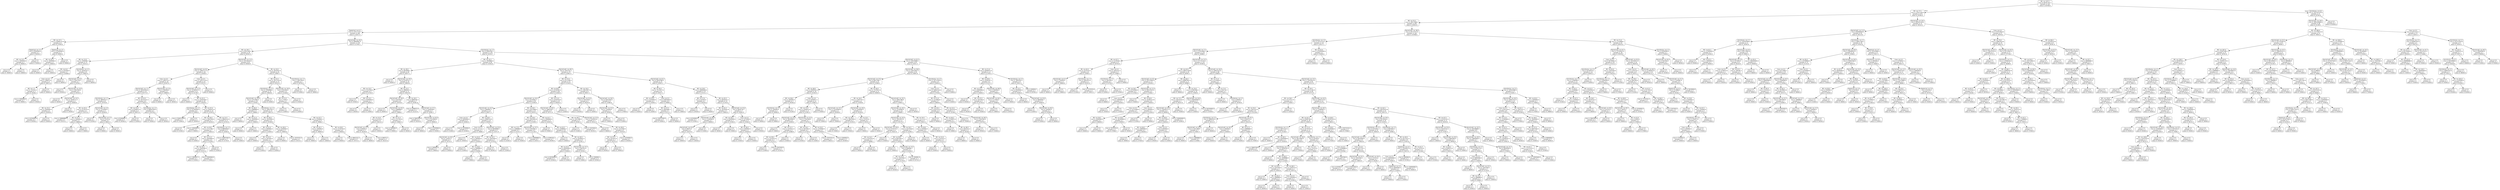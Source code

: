 digraph Tree {
node [shape=box, style="rounded", color="black", fontname=helvetica] ;
edge [fontname=helvetica] ;
0 [label="M2 <= 107.5\nmse = 96301797.1\nsamples = 545\nvalue = 26708.8"] ;
1 [label="M2 <= 77.5\nmse = 37621104.8\nsamples = 474\nvalue = 24306.9"] ;
0 -> 1 [labeldistance=2.5, labelangle=45, headlabel="True"] ;
2 [label="M2 <= 55.5\nmse = 18017968.1\nsamples = 402\nvalue = 22952.6"] ;
1 -> 2 ;
3 [label="DeptoCod <= 6.5\nmse = 11011719.7\nsamples = 240\nvalue = 21837.4"] ;
2 -> 3 ;
4 [label="M2 <= 37.5\nmse = 24469135.8\nsamples = 6\nvalue = 27444.4"] ;
3 -> 4 ;
5 [label="DeptoCod <= 3.5\nmse = 6560000.0\nsamples = 3\nvalue = 30200.0"] ;
4 -> 5 ;
6 [label="M2 <= 23.5\nmse = 1000000.0\nsamples = 2\nvalue = 29000.0"] ;
5 -> 6 ;
7 [label="mse = 0.0\nsamples = 1\nvalue = 30000.0"] ;
6 -> 7 ;
8 [label="mse = 0.0\nsamples = 1\nvalue = 28000.0"] ;
6 -> 8 ;
9 [label="mse = 0.0\nsamples = 1\nvalue = 35000.0"] ;
5 -> 9 ;
10 [label="DeptoCod <= 3.5\nmse = 25500000.0\nsamples = 3\nvalue = 24000.0"] ;
4 -> 10 ;
11 [label="M2 <= 42.5\nmse = 1000000.0\nsamples = 2\nvalue = 19000.0"] ;
10 -> 11 ;
12 [label="mse = 0.0\nsamples = 1\nvalue = 20000.0"] ;
11 -> 12 ;
13 [label="mse = 0.0\nsamples = 1\nvalue = 18000.0"] ;
11 -> 13 ;
14 [label="mse = 0.0\nsamples = 1\nvalue = 29000.0"] ;
10 -> 14 ;
15 [label="BarrioCod2 <= 20.0\nmse = 9894905.9\nsamples = 234\nvalue = 21700.3"] ;
3 -> 15 ;
16 [label="M2 <= 39.5\nmse = 9035349.3\nsamples = 78\nvalue = 20595.9"] ;
15 -> 16 ;
17 [label="M2 <= 33.0\nmse = 1596408.3\nsamples = 15\nvalue = 19152.2"] ;
16 -> 17 ;
18 [label="M2 <= 6.0\nmse = 543209.9\nsamples = 7\nvalue = 18388.9"] ;
17 -> 18 ;
19 [label="Casa <= 0.5\nmse = 796875.0\nsamples = 4\nvalue = 18875.0"] ;
18 -> 19 ;
20 [label="M2 <= 1.5\nmse = 722222.2\nsamples = 3\nvalue = 19166.7"] ;
19 -> 20 ;
21 [label="mse = 1000000.0\nsamples = 2\nvalue = 19000.0"] ;
20 -> 21 ;
22 [label="mse = 0.0\nsamples = 1\nvalue = 19500.0"] ;
20 -> 22 ;
23 [label="mse = 0.0\nsamples = 1\nvalue = 18000.0"] ;
19 -> 23 ;
24 [label="mse = 0.0\nsamples = 3\nvalue = 18000.0"] ;
18 -> 24 ;
25 [label="dormitorios <= 2.5\nmse = 1658163.3\nsamples = 8\nvalue = 19642.9"] ;
17 -> 25 ;
26 [label="BarrioCod2 <= 4.0\nmse = 1562130.2\nsamples = 7\nvalue = 19769.2"] ;
25 -> 26 ;
27 [label="mse = 0.0\nsamples = 1\nvalue = 20500.0"] ;
26 -> 27 ;
28 [label="BarrioCod2 <= 10.0\nmse = 1822500.0\nsamples = 6\nvalue = 19550.0"] ;
26 -> 28 ;
29 [label="mse = 0.0\nsamples = 1\nvalue = 18500.0"] ;
28 -> 29 ;
30 [label="BarrioCod2 <= 14.5\nmse = 1928571.4\nsamples = 5\nvalue = 20000.0"] ;
28 -> 30 ;
31 [label="M2 <= 35.5\nmse = 2560000.0\nsamples = 4\nvalue = 20200.0"] ;
30 -> 31 ;
32 [label="mse = 6250000.0\nsamples = 2\nvalue = 20500.0"] ;
31 -> 32 ;
33 [label="mse = 0.0\nsamples = 2\nvalue = 20000.0"] ;
31 -> 33 ;
34 [label="mse = 0.0\nsamples = 1\nvalue = 19500.0"] ;
30 -> 34 ;
35 [label="mse = 0.0\nsamples = 1\nvalue = 18000.0"] ;
25 -> 35 ;
36 [label="BarrioCod2 <= 13.5\nmse = 10156616.0\nsamples = 63\nvalue = 20928.0"] ;
16 -> 36 ;
37 [label="BarrioCod2 <= 9.0\nmse = 13842777.4\nsamples = 38\nvalue = 21658.9"] ;
36 -> 37 ;
38 [label="Casa <= 0.5\nmse = 13487712.7\nsamples = 16\nvalue = 20347.8"] ;
37 -> 38 ;
39 [label="BarrioCod2 <= 7.5\nmse = 16283950.6\nsamples = 14\nvalue = 20777.8"] ;
38 -> 39 ;
40 [label="dormitorios <= 1.5\nmse = 3895833.3\nsamples = 8\nvalue = 19750.0"] ;
39 -> 40 ;
41 [label="M2 <= 42.5\nmse = 4734375.0\nsamples = 5\nvalue = 19375.0"] ;
40 -> 41 ;
42 [label="mse = 10888888.9\nsamples = 2\nvalue = 20333.3"] ;
41 -> 42 ;
43 [label="M2 <= 47.5\nmse = 160000.0\nsamples = 3\nvalue = 18800.0"] ;
41 -> 43 ;
44 [label="mse = 0.0\nsamples = 1\nvalue = 18000.0"] ;
43 -> 44 ;
45 [label="mse = 0.0\nsamples = 2\nvalue = 19000.0"] ;
43 -> 45 ;
46 [label="BarrioCod2 <= 2.0\nmse = 1375000.0\nsamples = 3\nvalue = 20500.0"] ;
40 -> 46 ;
47 [label="mse = 0.0\nsamples = 1\nvalue = 22500.0"] ;
46 -> 47 ;
48 [label="BarrioCod2 <= 5.5\nmse = 55555.6\nsamples = 2\nvalue = 19833.3"] ;
46 -> 48 ;
49 [label="mse = 0.0\nsamples = 1\nvalue = 20000.0"] ;
48 -> 49 ;
50 [label="mse = 0.0\nsamples = 1\nvalue = 19500.0"] ;
48 -> 50 ;
51 [label="M2 <= 43.5\nmse = 34722222.2\nsamples = 6\nvalue = 22833.3"] ;
39 -> 51 ;
52 [label="M2 <= 41.0\nmse = 6546875.0\nsamples = 4\nvalue = 20875.0"] ;
51 -> 52 ;
53 [label="mse = 8166666.7\nsamples = 3\nvalue = 20500.0"] ;
52 -> 53 ;
54 [label="mse = 0.0\nsamples = 1\nvalue = 22000.0"] ;
52 -> 54 ;
55 [label="dormitorios <= 1.5\nmse = 68062500.0\nsamples = 2\nvalue = 26750.0"] ;
51 -> 55 ;
56 [label="mse = 0.0\nsamples = 1\nvalue = 35000.0"] ;
55 -> 56 ;
57 [label="mse = 0.0\nsamples = 1\nvalue = 18500.0"] ;
55 -> 57 ;
58 [label="BarrioCod2 <= 5.0\nmse = 360000.0\nsamples = 2\nvalue = 18800.0"] ;
38 -> 58 ;
59 [label="mse = 0.0\nsamples = 1\nvalue = 20000.0"] ;
58 -> 59 ;
60 [label="mse = 0.0\nsamples = 1\nvalue = 18500.0"] ;
58 -> 60 ;
61 [label="Casa <= 0.5\nmse = 12057135.0\nsamples = 22\nvalue = 22572.7"] ;
37 -> 61 ;
62 [label="BarrioCod2 <= 11.0\nmse = 12380437.0\nsamples = 21\nvalue = 22738.7"] ;
61 -> 62 ;
63 [label="mse = 0.0\nsamples = 1\nvalue = 26000.0"] ;
62 -> 63 ;
64 [label="M2 <= 41.5\nmse = 12426766.7\nsamples = 20\nvalue = 22630.0"] ;
62 -> 64 ;
65 [label="dormitorios <= 1.5\nmse = 25790000.0\nsamples = 6\nvalue = 23400.0"] ;
64 -> 65 ;
66 [label="mse = 25691358.0\nsamples = 5\nvalue = 23944.4"] ;
65 -> 66 ;
67 [label="mse = 0.0\nsamples = 1\nvalue = 18500.0"] ;
65 -> 67 ;
68 [label="M2 <= 47.0\nmse = 5300475.0\nsamples = 14\nvalue = 22245.0"] ;
64 -> 68 ;
69 [label="M2 <= 44.0\nmse = 2062500.0\nsamples = 3\nvalue = 20250.0"] ;
68 -> 69 ;
70 [label="mse = 0.0\nsamples = 1\nvalue = 21500.0"] ;
69 -> 70 ;
71 [label="mse = 1000000.0\nsamples = 2\nvalue = 19000.0"] ;
69 -> 71 ;
72 [label="M2 <= 53.5\nmse = 4866210.9\nsamples = 11\nvalue = 22743.8"] ;
68 -> 72 ;
73 [label="M2 <= 49.5\nmse = 2712396.7\nsamples = 7\nvalue = 23081.8"] ;
72 -> 73 ;
74 [label="mse = 0.0\nsamples = 1\nvalue = 22000.0"] ;
73 -> 74 ;
75 [label="M2 <= 51.5\nmse = 2854900.0\nsamples = 6\nvalue = 23190.0"] ;
73 -> 75 ;
76 [label="M2 <= 50.5\nmse = 3160246.9\nsamples = 5\nvalue = 23155.6"] ;
75 -> 76 ;
77 [label="mse = 1482857.1\nsamples = 3\nvalue = 23200.0"] ;
76 -> 77 ;
78 [label="mse = 9000000.0\nsamples = 2\nvalue = 23000.0"] ;
76 -> 78 ;
79 [label="mse = 0.0\nsamples = 1\nvalue = 23500.0"] ;
75 -> 79 ;
80 [label="dormitorios <= 1.5\nmse = 8800000.0\nsamples = 4\nvalue = 22000.0"] ;
72 -> 80 ;
81 [label="mse = 10687500.0\nsamples = 3\nvalue = 21750.0"] ;
80 -> 81 ;
82 [label="mse = 0.0\nsamples = 1\nvalue = 23000.0"] ;
80 -> 82 ;
83 [label="mse = 0.0\nsamples = 1\nvalue = 20000.0"] ;
61 -> 83 ;
84 [label="M2 <= 54.5\nmse = 3919767.6\nsamples = 25\nvalue = 19997.7"] ;
36 -> 84 ;
85 [label="M2 <= 52.5\nmse = 3971743.8\nsamples = 23\nvalue = 20122.5"] ;
84 -> 85 ;
86 [label="dormitorios <= 2.5\nmse = 3784898.0\nsamples = 19\nvalue = 19828.6"] ;
85 -> 86 ;
87 [label="BarrioCod2 <= 16.0\nmse = 3753460.2\nsamples = 18\nvalue = 19764.7"] ;
86 -> 87 ;
88 [label="M2 <= 46.0\nmse = 888888.9\nsamples = 3\nvalue = 18666.7"] ;
87 -> 88 ;
89 [label="mse = 0.0\nsamples = 1\nvalue = 18000.0"] ;
88 -> 89 ;
90 [label="M2 <= 51.0\nmse = 1000000.0\nsamples = 2\nvalue = 19000.0"] ;
88 -> 90 ;
91 [label="mse = 0.0\nsamples = 1\nvalue = 20000.0"] ;
90 -> 91 ;
92 [label="mse = 0.0\nsamples = 1\nvalue = 18000.0"] ;
90 -> 92 ;
93 [label="dormitorios <= 1.5\nmse = 3902705.5\nsamples = 15\nvalue = 19871.0"] ;
87 -> 93 ;
94 [label="M2 <= 46.5\nmse = 1810000.0\nsamples = 6\nvalue = 20300.0"] ;
93 -> 94 ;
95 [label="M2 <= 41.0\nmse = 400000.0\nsamples = 3\nvalue = 21000.0"] ;
94 -> 95 ;
96 [label="mse = 0.0\nsamples = 1\nvalue = 20000.0"] ;
95 -> 96 ;
97 [label="M2 <= 43.5\nmse = 187500.0\nsamples = 2\nvalue = 21250.0"] ;
95 -> 97 ;
98 [label="mse = 0.0\nsamples = 1\nvalue = 21000.0"] ;
97 -> 98 ;
99 [label="mse = 0.0\nsamples = 1\nvalue = 22000.0"] ;
97 -> 99 ;
100 [label="M2 <= 49.0\nmse = 2240000.0\nsamples = 3\nvalue = 19600.0"] ;
94 -> 100 ;
101 [label="mse = 0.0\nsamples = 1\nvalue = 20000.0"] ;
100 -> 101 ;
102 [label="mse = 3555555.6\nsamples = 2\nvalue = 19333.3"] ;
100 -> 102 ;
103 [label="M2 <= 47.5\nmse = 4769841.3\nsamples = 9\nvalue = 19666.7"] ;
93 -> 103 ;
104 [label="M2 <= 45.5\nmse = 240000.0\nsamples = 3\nvalue = 18600.0"] ;
103 -> 104 ;
105 [label="mse = 0.0\nsamples = 2\nvalue = 19000.0"] ;
104 -> 105 ;
106 [label="mse = 0.0\nsamples = 1\nvalue = 18000.0"] ;
104 -> 106 ;
107 [label="M2 <= 49.5\nmse = 5718750.0\nsamples = 6\nvalue = 20000.0"] ;
103 -> 107 ;
108 [label="mse = 0.0\nsamples = 1\nvalue = 24000.0"] ;
107 -> 108 ;
109 [label="mse = 4962222.2\nsamples = 5\nvalue = 19733.3"] ;
107 -> 109 ;
110 [label="mse = 0.0\nsamples = 1\nvalue = 22000.0"] ;
86 -> 110 ;
111 [label="BarrioCod2 <= 18.0\nmse = 441600.0\nsamples = 4\nvalue = 22180.0"] ;
85 -> 111 ;
112 [label="M2 <= 53.5\nmse = 7500.0\nsamples = 3\nvalue = 21850.0"] ;
111 -> 112 ;
113 [label="mse = 0.0\nsamples = 2\nvalue = 21800.0"] ;
112 -> 113 ;
114 [label="mse = 0.0\nsamples = 1\nvalue = 22000.0"] ;
112 -> 114 ;
115 [label="mse = 0.0\nsamples = 1\nvalue = 23500.0"] ;
111 -> 115 ;
116 [label="dormitorios <= 1.5\nmse = 1687500.0\nsamples = 2\nvalue = 18750.0"] ;
84 -> 116 ;
117 [label="mse = 0.0\nsamples = 1\nvalue = 21000.0"] ;
116 -> 117 ;
118 [label="mse = 0.0\nsamples = 1\nvalue = 18000.0"] ;
116 -> 118 ;
119 [label="dormitorios <= 1.5\nmse = 9406790.3\nsamples = 156\nvalue = 22254.7"] ;
15 -> 119 ;
120 [label="M2 <= 35.5\nmse = 7404884.0\nsamples = 94\nvalue = 21456.8"] ;
119 -> 120 ;
121 [label="M2 <= 28.5\nmse = 4834906.1\nsamples = 20\nvalue = 20077.1"] ;
120 -> 121 ;
122 [label="mse = 0.0\nsamples = 1\nvalue = 24000.0"] ;
121 -> 122 ;
123 [label="BarrioCod2 <= 30.0\nmse = 4138751.1\nsamples = 19\nvalue = 19839.4"] ;
121 -> 123 ;
124 [label="M2 <= 32.0\nmse = 5312500.0\nsamples = 4\nvalue = 21750.0"] ;
123 -> 124 ;
125 [label="mse = 0.0\nsamples = 1\nvalue = 23500.0"] ;
124 -> 125 ;
126 [label="M2 <= 33.5\nmse = 4500000.0\nsamples = 3\nvalue = 20000.0"] ;
124 -> 126 ;
127 [label="mse = 0.0\nsamples = 2\nvalue = 18500.0"] ;
126 -> 127 ;
128 [label="mse = 0.0\nsamples = 1\nvalue = 23000.0"] ;
126 -> 128 ;
129 [label="M2 <= 33.5\nmse = 2886447.2\nsamples = 15\nvalue = 19414.8"] ;
123 -> 129 ;
130 [label="BarrioCod2 <= 34.0\nmse = 562500.0\nsamples = 8\nvalue = 18750.0"] ;
129 -> 130 ;
131 [label="mse = 0.0\nsamples = 1\nvalue = 20000.0"] ;
130 -> 131 ;
132 [label="BarrioCod2 <= 45.0\nmse = 488888.9\nsamples = 7\nvalue = 18666.7"] ;
130 -> 132 ;
133 [label="M2 <= 32.0\nmse = 61224.5\nsamples = 4\nvalue = 18214.3"] ;
132 -> 133 ;
134 [label="BarrioCod2 <= 37.5\nmse = 40000.0\nsamples = 3\nvalue = 18100.0"] ;
133 -> 134 ;
135 [label="mse = 0.0\nsamples = 1\nvalue = 18000.0"] ;
134 -> 135 ;
136 [label="mse = 46875.0\nsamples = 2\nvalue = 18125.0"] ;
134 -> 136 ;
137 [label="mse = 0.0\nsamples = 1\nvalue = 18500.0"] ;
133 -> 137 ;
138 [label="M2 <= 31.5\nmse = 527343.8\nsamples = 3\nvalue = 19062.5"] ;
132 -> 138 ;
139 [label="mse = 540000.0\nsamples = 2\nvalue = 19400.0"] ;
138 -> 139 ;
140 [label="mse = 0.0\nsamples = 1\nvalue = 18500.0"] ;
138 -> 140 ;
141 [label="M2 <= 34.5\nmse = 4688760.3\nsamples = 7\nvalue = 20381.8"] ;
129 -> 141 ;
142 [label="mse = 2296875.0\nsamples = 2\nvalue = 22125.0"] ;
141 -> 142 ;
143 [label="BarrioCod2 <= 37.5\nmse = 3326938.8\nsamples = 5\nvalue = 19385.7"] ;
141 -> 143 ;
144 [label="mse = 5062500.0\nsamples = 2\nvalue = 20250.0"] ;
143 -> 144 ;
145 [label="BarrioCod2 <= 42.0\nmse = 2214400.0\nsamples = 3\nvalue = 19040.0"] ;
143 -> 145 ;
146 [label="mse = 0.0\nsamples = 1\nvalue = 18000.0"] ;
145 -> 146 ;
147 [label="mse = 2430000.0\nsamples = 2\nvalue = 19300.0"] ;
145 -> 147 ;
148 [label="BarrioCod2 <= 40.5\nmse = 7425752.1\nsamples = 74\nvalue = 21891.9"] ;
120 -> 148 ;
149 [label="M2 <= 52.5\nmse = 6111290.3\nsamples = 52\nvalue = 21502.5"] ;
148 -> 149 ;
150 [label="M2 <= 46.0\nmse = 4156363.2\nsamples = 46\nvalue = 21260.8"] ;
149 -> 150 ;
151 [label="BarrioCod2 <= 34.5\nmse = 4230062.7\nsamples = 36\nvalue = 21594.8"] ;
150 -> 151 ;
152 [label="BarrioCod2 <= 22.0\nmse = 3060847.1\nsamples = 14\nvalue = 20877.3"] ;
151 -> 152 ;
153 [label="Casa <= 0.5\nmse = 2000000.0\nsamples = 4\nvalue = 22000.0"] ;
152 -> 153 ;
154 [label="mse = 0.0\nsamples = 2\nvalue = 21000.0"] ;
153 -> 154 ;
155 [label="mse = 2250000.0\nsamples = 2\nvalue = 22500.0"] ;
153 -> 155 ;
156 [label="M2 <= 40.5\nmse = 2808710.9\nsamples = 10\nvalue = 20456.2"] ;
152 -> 156 ;
157 [label="Casa <= 0.5\nmse = 111111.1\nsamples = 5\nvalue = 19666.7"] ;
156 -> 157 ;
158 [label="BarrioCod2 <= 28.5\nmse = 132653.1\nsamples = 4\nvalue = 19714.3"] ;
157 -> 158 ;
159 [label="mse = 140000.0\nsamples = 3\nvalue = 19600.0"] ;
158 -> 159 ;
160 [label="mse = 0.0\nsamples = 1\nvalue = 20000.0"] ;
158 -> 160 ;
161 [label="mse = 0.0\nsamples = 1\nvalue = 19500.0"] ;
157 -> 161 ;
162 [label="BarrioCod2 <= 25.0\nmse = 4444898.0\nsamples = 5\nvalue = 21471.4"] ;
156 -> 162 ;
163 [label="M2 <= 42.0\nmse = 290400.0\nsamples = 3\nvalue = 20560.0"] ;
162 -> 163 ;
164 [label="mse = 0.0\nsamples = 1\nvalue = 21000.0"] ;
163 -> 164 ;
165 [label="M2 <= 44.0\nmse = 268888.9\nsamples = 2\nvalue = 20266.7"] ;
163 -> 165 ;
166 [label="mse = 0.0\nsamples = 1\nvalue = 19900.0"] ;
165 -> 166 ;
167 [label="mse = 0.0\nsamples = 1\nvalue = 21000.0"] ;
165 -> 167 ;
168 [label="M2 <= 43.5\nmse = 7562500.0\nsamples = 2\nvalue = 23750.0"] ;
162 -> 168 ;
169 [label="mse = 0.0\nsamples = 1\nvalue = 26500.0"] ;
168 -> 169 ;
170 [label="mse = 0.0\nsamples = 1\nvalue = 21000.0"] ;
168 -> 170 ;
171 [label="M2 <= 40.5\nmse = 4437668.5\nsamples = 22\nvalue = 22033.3"] ;
151 -> 171 ;
172 [label="M2 <= 39.0\nmse = 5693443.8\nsamples = 11\nvalue = 21549.9"] ;
171 -> 172 ;
173 [label="M2 <= 37.0\nmse = 1388888.9\nsamples = 2\nvalue = 23333.3"] ;
172 -> 173 ;
174 [label="mse = 0.0\nsamples = 1\nvalue = 22500.0"] ;
173 -> 174 ;
175 [label="mse = 0.0\nsamples = 1\nvalue = 25000.0"] ;
173 -> 175 ;
176 [label="BarrioCod2 <= 37.5\nmse = 5783465.2\nsamples = 9\nvalue = 21138.4"] ;
172 -> 176 ;
177 [label="mse = 4908888.9\nsamples = 2\nvalue = 22933.3"] ;
176 -> 177 ;
178 [label="mse = 4789320.1\nsamples = 7\nvalue = 20599.9"] ;
176 -> 178 ;
179 [label="M2 <= 41.5\nmse = 3096600.0\nsamples = 11\nvalue = 22420.0"] ;
171 -> 179 ;
180 [label="mse = 0.0\nsamples = 1\nvalue = 25900.0"] ;
179 -> 180 ;
181 [label="M2 <= 42.5\nmse = 2588642.7\nsamples = 10\nvalue = 22236.8"] ;
179 -> 181 ;
182 [label="mse = 0.0\nsamples = 1\nvalue = 20000.0"] ;
181 -> 182 ;
183 [label="M2 <= 44.5\nmse = 2439043.2\nsamples = 9\nvalue = 22361.1"] ;
181 -> 183 ;
184 [label="M2 <= 43.5\nmse = 6000000.0\nsamples = 4\nvalue = 22000.0"] ;
183 -> 184 ;
185 [label="mse = 8250000.0\nsamples = 3\nvalue = 22500.0"] ;
184 -> 185 ;
186 [label="mse = 0.0\nsamples = 1\nvalue = 21000.0"] ;
184 -> 186 ;
187 [label="BarrioCod2 <= 37.5\nmse = 560763.9\nsamples = 5\nvalue = 22541.7"] ;
183 -> 187 ;
188 [label="mse = 0.0\nsamples = 1\nvalue = 23000.0"] ;
187 -> 188 ;
189 [label="mse = 590909.1\nsamples = 4\nvalue = 22500.0"] ;
187 -> 189 ;
190 [label="M2 <= 51.0\nmse = 2018750.0\nsamples = 10\nvalue = 20050.0"] ;
150 -> 190 ;
191 [label="BarrioCod2 <= 28.5\nmse = 1686326.5\nsamples = 9\nvalue = 19771.4"] ;
190 -> 191 ;
192 [label="M2 <= 49.5\nmse = 1201388.9\nsamples = 4\nvalue = 20383.3"] ;
191 -> 192 ;
193 [label="mse = 0.0\nsamples = 2\nvalue = 21000.0"] ;
192 -> 193 ;
194 [label="mse = 1322500.0\nsamples = 2\nvalue = 19150.0"] ;
192 -> 194 ;
195 [label="BarrioCod2 <= 37.0\nmse = 1558593.8\nsamples = 5\nvalue = 19312.5"] ;
191 -> 195 ;
196 [label="mse = 0.0\nsamples = 1\nvalue = 18000.0"] ;
195 -> 196 ;
197 [label="M2 <= 49.0\nmse = 1312500.0\nsamples = 4\nvalue = 19750.0"] ;
195 -> 197 ;
198 [label="M2 <= 47.5\nmse = 421875.0\nsamples = 2\nvalue = 19375.0"] ;
197 -> 198 ;
199 [label="mse = 0.0\nsamples = 1\nvalue = 20500.0"] ;
198 -> 199 ;
200 [label="mse = 0.0\nsamples = 1\nvalue = 19000.0"] ;
198 -> 200 ;
201 [label="mse = 2250000.0\nsamples = 2\nvalue = 20500.0"] ;
197 -> 201 ;
202 [label="mse = 0.0\nsamples = 1\nvalue = 22000.0"] ;
190 -> 202 ;
203 [label="M2 <= 54.0\nmse = 19633877.6\nsamples = 6\nvalue = 24057.1"] ;
149 -> 203 ;
204 [label="BarrioCod2 <= 25.0\nmse = 7562500.0\nsamples = 2\nvalue = 29250.0"] ;
203 -> 204 ;
205 [label="mse = 0.0\nsamples = 1\nvalue = 26500.0"] ;
204 -> 205 ;
206 [label="mse = 0.0\nsamples = 1\nvalue = 32000.0"] ;
204 -> 206 ;
207 [label="BarrioCod2 <= 36.5\nmse = 9361600.0\nsamples = 4\nvalue = 21980.0"] ;
203 -> 207 ;
208 [label="BarrioCod2 <= 25.0\nmse = 750000.0\nsamples = 3\nvalue = 20500.0"] ;
207 -> 208 ;
209 [label="mse = 0.0\nsamples = 1\nvalue = 19000.0"] ;
208 -> 209 ;
210 [label="mse = 0.0\nsamples = 2\nvalue = 21000.0"] ;
208 -> 210 ;
211 [label="mse = 0.0\nsamples = 1\nvalue = 27900.0"] ;
207 -> 211 ;
212 [label="BarrioCod2 <= 41.5\nmse = 9459788.9\nsamples = 22\nvalue = 22943.3"] ;
148 -> 212 ;
213 [label="M2 <= 44.5\nmse = 7513877.6\nsamples = 8\nvalue = 24557.1"] ;
212 -> 213 ;
214 [label="M2 <= 42.0\nmse = 2250000.0\nsamples = 2\nvalue = 23500.0"] ;
213 -> 214 ;
215 [label="mse = 0.0\nsamples = 1\nvalue = 25000.0"] ;
214 -> 215 ;
216 [label="mse = 0.0\nsamples = 1\nvalue = 22000.0"] ;
214 -> 216 ;
217 [label="Casa <= 0.5\nmse = 8993600.0\nsamples = 6\nvalue = 24980.0"] ;
213 -> 217 ;
218 [label="M2 <= 47.5\nmse = 9820987.7\nsamples = 5\nvalue = 25111.1"] ;
217 -> 218 ;
219 [label="mse = 10937500.0\nsamples = 4\nvalue = 25000.0"] ;
218 -> 219 ;
220 [label="mse = 0.0\nsamples = 1\nvalue = 26000.0"] ;
218 -> 220 ;
221 [label="mse = 0.0\nsamples = 1\nvalue = 23800.0"] ;
217 -> 221 ;
222 [label="M2 <= 39.0\nmse = 6889648.4\nsamples = 14\nvalue = 21531.2"] ;
212 -> 222 ;
223 [label="M2 <= 37.0\nmse = 62500.0\nsamples = 2\nvalue = 24250.0"] ;
222 -> 223 ;
224 [label="mse = 0.0\nsamples = 1\nvalue = 24500.0"] ;
223 -> 224 ;
225 [label="mse = 0.0\nsamples = 1\nvalue = 24000.0"] ;
223 -> 225 ;
226 [label="M2 <= 45.5\nmse = 6658163.3\nsamples = 12\nvalue = 21142.9"] ;
222 -> 226 ;
227 [label="M2 <= 41.5\nmse = 3979591.8\nsamples = 5\nvalue = 19642.9"] ;
226 -> 227 ;
228 [label="mse = 6250000.0\nsamples = 2\nvalue = 21500.0"] ;
227 -> 228 ;
229 [label="BarrioCod2 <= 48.0\nmse = 1140000.0\nsamples = 3\nvalue = 18900.0"] ;
227 -> 229 ;
230 [label="BarrioCod2 <= 43.0\nmse = 46875.0\nsamples = 2\nvalue = 18375.0"] ;
229 -> 230 ;
231 [label="mse = 0.0\nsamples = 1\nvalue = 18000.0"] ;
230 -> 231 ;
232 [label="mse = 0.0\nsamples = 1\nvalue = 18500.0"] ;
230 -> 232 ;
233 [label="mse = 0.0\nsamples = 1\nvalue = 21000.0"] ;
229 -> 233 ;
234 [label="BarrioCod2 <= 43.0\nmse = 4836734.7\nsamples = 7\nvalue = 22642.9"] ;
226 -> 234 ;
235 [label="M2 <= 50.5\nmse = 4500000.0\nsamples = 3\nvalue = 21500.0"] ;
234 -> 235 ;
236 [label="mse = 0.0\nsamples = 1\nvalue = 18500.0"] ;
235 -> 236 ;
237 [label="mse = 0.0\nsamples = 2\nvalue = 23000.0"] ;
235 -> 237 ;
238 [label="Casa <= 0.5\nmse = 3375000.0\nsamples = 4\nvalue = 23500.0"] ;
234 -> 238 ;
239 [label="M2 <= 46.5\nmse = 500000.0\nsamples = 3\nvalue = 24500.0"] ;
238 -> 239 ;
240 [label="mse = 0.0\nsamples = 1\nvalue = 23500.0"] ;
239 -> 240 ;
241 [label="mse = 0.0\nsamples = 2\nvalue = 25000.0"] ;
239 -> 241 ;
242 [label="mse = 0.0\nsamples = 1\nvalue = 20500.0"] ;
238 -> 242 ;
243 [label="BarrioCod2 <= 41.5\nmse = 10035888.2\nsamples = 62\nvalue = 23431.3"] ;
119 -> 243 ;
244 [label="BarrioCod2 <= 38.0\nmse = 10031847.5\nsamples = 50\nvalue = 23845.6"] ;
243 -> 244 ;
245 [label="BarrioCod2 <= 25.0\nmse = 6827346.7\nsamples = 41\nvalue = 23286.2"] ;
244 -> 245 ;
246 [label="M2 <= 48.0\nmse = 4589591.8\nsamples = 18\nvalue = 22342.9"] ;
245 -> 246 ;
247 [label="M2 <= 46.0\nmse = 206400.0\nsamples = 3\nvalue = 24540.0"] ;
246 -> 247 ;
248 [label="dormitorios <= 2.5\nmse = 160000.0\nsamples = 2\nvalue = 24400.0"] ;
247 -> 248 ;
249 [label="mse = 0.0\nsamples = 1\nvalue = 24000.0"] ;
248 -> 249 ;
250 [label="mse = 0.0\nsamples = 1\nvalue = 24800.0"] ;
248 -> 250 ;
251 [label="mse = 0.0\nsamples = 1\nvalue = 25100.0"] ;
247 -> 251 ;
252 [label="Casa <= 0.5\nmse = 4264877.1\nsamples = 15\nvalue = 21865.2"] ;
246 -> 252 ;
253 [label="M2 <= 53.5\nmse = 3209475.0\nsamples = 13\nvalue = 21395.0"] ;
252 -> 253 ;
254 [label="BarrioCod2 <= 22.0\nmse = 3824400.0\nsamples = 6\nvalue = 22040.0"] ;
253 -> 254 ;
255 [label="mse = 0.0\nsamples = 1\nvalue = 18000.0"] ;
254 -> 255 ;
256 [label="M2 <= 51.5\nmse = 2234321.0\nsamples = 5\nvalue = 22488.9"] ;
254 -> 256 ;
257 [label="M2 <= 49.5\nmse = 1321875.0\nsamples = 4\nvalue = 22125.0"] ;
256 -> 257 ;
258 [label="mse = 0.0\nsamples = 1\nvalue = 21900.0"] ;
257 -> 258 ;
259 [label="mse = 2542500.0\nsamples = 3\nvalue = 22350.0"] ;
257 -> 259 ;
260 [label="mse = 0.0\nsamples = 1\nvalue = 25400.0"] ;
256 -> 260 ;
261 [label="BarrioCod2 <= 22.0\nmse = 1762500.0\nsamples = 7\nvalue = 20750.0"] ;
253 -> 261 ;
262 [label="M2 <= 54.5\nmse = 562500.0\nsamples = 2\nvalue = 21750.0"] ;
261 -> 262 ;
263 [label="mse = 0.0\nsamples = 1\nvalue = 22500.0"] ;
262 -> 263 ;
264 [label="mse = 0.0\nsamples = 1\nvalue = 21000.0"] ;
262 -> 264 ;
265 [label="M2 <= 54.5\nmse = 1750000.0\nsamples = 5\nvalue = 20500.0"] ;
261 -> 265 ;
266 [label="mse = 3555555.6\nsamples = 2\nvalue = 20833.3"] ;
265 -> 266 ;
267 [label="mse = 560000.0\nsamples = 3\nvalue = 20300.0"] ;
265 -> 267 ;
268 [label="mse = 0.0\nsamples = 2\nvalue = 25000.0"] ;
252 -> 268 ;
269 [label="M2 <= 44.0\nmse = 7337837.8\nsamples = 23\nvalue = 24000.0"] ;
245 -> 269 ;
270 [label="M2 <= 16.5\nmse = 13387755.1\nsamples = 6\nvalue = 21928.6"] ;
269 -> 270 ;
271 [label="BarrioCod2 <= 33.5\nmse = 12250000.0\nsamples = 2\nvalue = 26500.0"] ;
270 -> 271 ;
272 [label="mse = 0.0\nsamples = 1\nvalue = 23000.0"] ;
271 -> 272 ;
273 [label="mse = 0.0\nsamples = 1\nvalue = 30000.0"] ;
271 -> 273 ;
274 [label="BarrioCod2 <= 34.0\nmse = 2140000.0\nsamples = 4\nvalue = 20100.0"] ;
270 -> 274 ;
275 [label="M2 <= 39.5\nmse = 3062500.0\nsamples = 2\nvalue = 21250.0"] ;
274 -> 275 ;
276 [label="mse = 0.0\nsamples = 1\nvalue = 23000.0"] ;
275 -> 276 ;
277 [label="mse = 0.0\nsamples = 1\nvalue = 19500.0"] ;
275 -> 277 ;
278 [label="M2 <= 35.5\nmse = 55555.6\nsamples = 2\nvalue = 19333.3"] ;
274 -> 278 ;
279 [label="mse = 0.0\nsamples = 1\nvalue = 19000.0"] ;
278 -> 279 ;
280 [label="mse = 0.0\nsamples = 1\nvalue = 19500.0"] ;
278 -> 280 ;
281 [label="BarrioCod2 <= 35.5\nmse = 4691388.9\nsamples = 17\nvalue = 24483.3"] ;
269 -> 281 ;
282 [label="BarrioCod2 <= 34.5\nmse = 3576099.9\nsamples = 16\nvalue = 24689.7"] ;
281 -> 282 ;
283 [label="BarrioCod2 <= 32.0\nmse = 3831875.0\nsamples = 11\nvalue = 24175.0"] ;
282 -> 283 ;
284 [label="BarrioCod2 <= 29.0\nmse = 2734375.0\nsamples = 4\nvalue = 25625.0"] ;
283 -> 284 ;
285 [label="M2 <= 52.5\nmse = 5555555.6\nsamples = 2\nvalue = 26666.7"] ;
284 -> 285 ;
286 [label="mse = 0.0\nsamples = 1\nvalue = 30000.0"] ;
285 -> 286 ;
287 [label="mse = 0.0\nsamples = 1\nvalue = 25000.0"] ;
285 -> 287 ;
288 [label="mse = 0.0\nsamples = 2\nvalue = 25000.0"] ;
284 -> 288 ;
289 [label="M2 <= 54.5\nmse = 2227430.6\nsamples = 7\nvalue = 23208.3"] ;
283 -> 289 ;
290 [label="M2 <= 49.0\nmse = 802500.0\nsamples = 6\nvalue = 22650.0"] ;
289 -> 290 ;
291 [label="mse = 0.0\nsamples = 1\nvalue = 24000.0"] ;
290 -> 291 ;
292 [label="BarrioCod2 <= 33.5\nmse = 666666.7\nsamples = 5\nvalue = 22500.0"] ;
290 -> 292 ;
293 [label="M2 <= 53.0\nmse = 1562500.0\nsamples = 2\nvalue = 21750.0"] ;
292 -> 293 ;
294 [label="mse = 0.0\nsamples = 1\nvalue = 20500.0"] ;
293 -> 294 ;
295 [label="mse = 0.0\nsamples = 1\nvalue = 23000.0"] ;
293 -> 295 ;
296 [label="mse = 204081.6\nsamples = 3\nvalue = 22714.3"] ;
292 -> 296 ;
297 [label="mse = 0.0\nsamples = 1\nvalue = 26000.0"] ;
289 -> 297 ;
298 [label="M2 <= 54.5\nmse = 1111111.1\nsamples = 5\nvalue = 25833.3"] ;
282 -> 298 ;
299 [label="M2 <= 49.0\nmse = 250000.0\nsamples = 4\nvalue = 25500.0"] ;
298 -> 299 ;
300 [label="mse = 0.0\nsamples = 2\nvalue = 26000.0"] ;
299 -> 300 ;
301 [label="M2 <= 52.0\nmse = 222222.2\nsamples = 2\nvalue = 25333.3"] ;
299 -> 301 ;
302 [label="mse = 0.0\nsamples = 1\nvalue = 25000.0"] ;
301 -> 302 ;
303 [label="mse = 0.0\nsamples = 1\nvalue = 26000.0"] ;
301 -> 303 ;
304 [label="mse = 0.0\nsamples = 1\nvalue = 28500.0"] ;
298 -> 304 ;
305 [label="mse = 0.0\nsamples = 1\nvalue = 18500.0"] ;
281 -> 305 ;
306 [label="dormitorios <= 2.5\nmse = 16711020.4\nsamples = 9\nvalue = 26442.9"] ;
244 -> 306 ;
307 [label="Casa <= 0.5\nmse = 16662314.0\nsamples = 8\nvalue = 27436.4"] ;
306 -> 307 ;
308 [label="M2 <= 51.0\nmse = 12338024.7\nsamples = 7\nvalue = 28644.4"] ;
307 -> 308 ;
309 [label="M2 <= 45.5\nmse = 6674722.2\nsamples = 4\nvalue = 26883.3"] ;
308 -> 309 ;
310 [label="mse = 0.0\nsamples = 1\nvalue = 30000.0"] ;
309 -> 310 ;
311 [label="M2 <= 46.5\nmse = 2726875.0\nsamples = 3\nvalue = 25325.0"] ;
309 -> 311 ;
312 [label="mse = 0.0\nsamples = 1\nvalue = 22800.0"] ;
311 -> 312 ;
313 [label="M2 <= 48.5\nmse = 802222.2\nsamples = 2\nvalue = 26166.7"] ;
311 -> 313 ;
314 [label="mse = 0.0\nsamples = 1\nvalue = 26800.0"] ;
313 -> 314 ;
315 [label="mse = 0.0\nsamples = 1\nvalue = 24900.0"] ;
313 -> 315 ;
316 [label="M2 <= 53.5\nmse = 5055555.6\nsamples = 3\nvalue = 32166.7"] ;
308 -> 316 ;
317 [label="mse = 0.0\nsamples = 1\nvalue = 35000.0"] ;
316 -> 317 ;
318 [label="BarrioCod2 <= 40.5\nmse = 1562500.0\nsamples = 2\nvalue = 30750.0"] ;
316 -> 318 ;
319 [label="mse = 0.0\nsamples = 1\nvalue = 29500.0"] ;
318 -> 319 ;
320 [label="mse = 0.0\nsamples = 1\nvalue = 32000.0"] ;
318 -> 320 ;
321 [label="mse = 0.0\nsamples = 1\nvalue = 22000.0"] ;
307 -> 321 ;
322 [label="mse = 0.0\nsamples = 1\nvalue = 22800.0"] ;
306 -> 322 ;
323 [label="M2 <= 51.0\nmse = 6696475.0\nsamples = 12\nvalue = 21795.0"] ;
243 -> 323 ;
324 [label="M2 <= 49.5\nmse = 5058347.1\nsamples = 6\nvalue = 21127.3"] ;
323 -> 324 ;
325 [label="M2 <= 23.5\nmse = 6840000.0\nsamples = 3\nvalue = 22600.0"] ;
324 -> 325 ;
326 [label="mse = 0.0\nsamples = 1\nvalue = 20500.0"] ;
325 -> 326 ;
327 [label="M2 <= 47.0\nmse = 562500.0\nsamples = 2\nvalue = 25750.0"] ;
325 -> 327 ;
328 [label="mse = 0.0\nsamples = 1\nvalue = 26500.0"] ;
327 -> 328 ;
329 [label="mse = 0.0\nsamples = 1\nvalue = 25000.0"] ;
327 -> 329 ;
330 [label="BarrioCod2 <= 48.0\nmse = 260000.0\nsamples = 3\nvalue = 19900.0"] ;
324 -> 330 ;
331 [label="BarrioCod2 <= 44.5\nmse = 117600.0\nsamples = 2\nvalue = 20080.0"] ;
330 -> 331 ;
332 [label="mse = 0.0\nsamples = 1\nvalue = 19800.0"] ;
331 -> 332 ;
333 [label="mse = 0.0\nsamples = 1\nvalue = 20500.0"] ;
331 -> 333 ;
334 [label="mse = 0.0\nsamples = 1\nvalue = 19000.0"] ;
330 -> 334 ;
335 [label="dormitorios <= 2.5\nmse = 7487654.3\nsamples = 6\nvalue = 22611.1"] ;
323 -> 335 ;
336 [label="M2 <= 53.5\nmse = 6500000.0\nsamples = 4\nvalue = 25000.0"] ;
335 -> 336 ;
337 [label="mse = 0.0\nsamples = 1\nvalue = 28000.0"] ;
336 -> 337 ;
338 [label="BarrioCod2 <= 43.0\nmse = 4666666.7\nsamples = 3\nvalue = 24000.0"] ;
336 -> 338 ;
339 [label="mse = 0.0\nsamples = 1\nvalue = 21000.0"] ;
338 -> 339 ;
340 [label="BarrioCod2 <= 46.5\nmse = 250000.0\nsamples = 2\nvalue = 25500.0"] ;
338 -> 340 ;
341 [label="mse = 0.0\nsamples = 1\nvalue = 25000.0"] ;
340 -> 341 ;
342 [label="mse = 0.0\nsamples = 1\nvalue = 26000.0"] ;
340 -> 342 ;
343 [label="mse = 60000.0\nsamples = 2\nvalue = 20700.0"] ;
335 -> 343 ;
344 [label="BarrioCod2 <= 38.0\nmse = 24133757.6\nsamples = 162\nvalue = 24788.6"] ;
2 -> 344 ;
345 [label="dormitorios <= 3.5\nmse = 25231532.5\nsamples = 121\nvalue = 24217.1"] ;
344 -> 345 ;
346 [label="BarrioCod2 <= 7.5\nmse = 21452669.7\nsamples = 119\nvalue = 24088.7"] ;
345 -> 346 ;
347 [label="M2 <= 67.5\nmse = 5134500.0\nsamples = 9\nvalue = 20750.0"] ;
346 -> 347 ;
348 [label="M2 <= 62.0\nmse = 2215510.2\nsamples = 6\nvalue = 19585.7"] ;
347 -> 348 ;
349 [label="BarrioCod2 <= 6.5\nmse = 720000.0\nsamples = 3\nvalue = 18600.0"] ;
348 -> 349 ;
350 [label="mse = 0.0\nsamples = 2\nvalue = 18000.0"] ;
349 -> 350 ;
351 [label="mse = 0.0\nsamples = 1\nvalue = 19800.0"] ;
349 -> 351 ;
352 [label="dormitorios <= 1.5\nmse = 2061875.0\nsamples = 3\nvalue = 20325.0"] ;
348 -> 352 ;
353 [label="mse = 0.0\nsamples = 1\nvalue = 21500.0"] ;
352 -> 353 ;
354 [label="mse = 2135555.6\nsamples = 2\nvalue = 19933.3"] ;
352 -> 354 ;
355 [label="Casa <= 0.5\nmse = 1402222.2\nsamples = 3\nvalue = 23466.7"] ;
347 -> 355 ;
356 [label="dormitorios <= 2.5\nmse = 562500.0\nsamples = 2\nvalue = 22750.0"] ;
355 -> 356 ;
357 [label="mse = 0.0\nsamples = 1\nvalue = 22000.0"] ;
356 -> 357 ;
358 [label="mse = 0.0\nsamples = 1\nvalue = 23500.0"] ;
356 -> 358 ;
359 [label="mse = 0.0\nsamples = 1\nvalue = 24900.0"] ;
355 -> 359 ;
360 [label="BarrioCod2 <= 12.5\nmse = 21735316.5\nsamples = 110\nvalue = 24300.0"] ;
346 -> 360 ;
361 [label="M2 <= 63.0\nmse = 39837338.8\nsamples = 24\nvalue = 26445.7"] ;
360 -> 361 ;
362 [label="BarrioCod2 <= 9.0\nmse = 24575400.0\nsamples = 13\nvalue = 24540.0"] ;
361 -> 362 ;
363 [label="M2 <= 58.5\nmse = 8750400.0\nsamples = 4\nvalue = 21760.0"] ;
362 -> 363 ;
364 [label="mse = 0.0\nsamples = 1\nvalue = 26800.0"] ;
363 -> 364 ;
365 [label="Casa <= 0.5\nmse = 3000000.0\nsamples = 3\nvalue = 20500.0"] ;
363 -> 365 ;
366 [label="mse = 0.0\nsamples = 2\nvalue = 19500.0"] ;
365 -> 366 ;
367 [label="mse = 0.0\nsamples = 1\nvalue = 23500.0"] ;
365 -> 367 ;
368 [label="BarrioCod2 <= 11.0\nmse = 26415555.6\nsamples = 9\nvalue = 25466.7"] ;
362 -> 368 ;
369 [label="mse = 0.0\nsamples = 1\nvalue = 35000.0"] ;
368 -> 369 ;
370 [label="M2 <= 60.5\nmse = 14346153.8\nsamples = 8\nvalue = 24000.0"] ;
368 -> 370 ;
371 [label="Casa <= 0.5\nmse = 15125000.0\nsamples = 5\nvalue = 25750.0"] ;
370 -> 371 ;
372 [label="M2 <= 58.5\nmse = 2000000.0\nsamples = 2\nvalue = 28000.0"] ;
371 -> 372 ;
373 [label="mse = 0.0\nsamples = 1\nvalue = 26000.0"] ;
372 -> 373 ;
374 [label="mse = 0.0\nsamples = 1\nvalue = 29000.0"] ;
372 -> 374 ;
375 [label="M2 <= 59.0\nmse = 18140000.0\nsamples = 3\nvalue = 24400.0"] ;
371 -> 375 ;
376 [label="mse = 3555555.6\nsamples = 2\nvalue = 27666.7"] ;
375 -> 376 ;
377 [label="mse = 0.0\nsamples = 1\nvalue = 19500.0"] ;
375 -> 377 ;
378 [label="Casa <= 0.5\nmse = 360000.0\nsamples = 3\nvalue = 21200.0"] ;
370 -> 378 ;
379 [label="mse = 0.0\nsamples = 2\nvalue = 21500.0"] ;
378 -> 379 ;
380 [label="mse = 0.0\nsamples = 1\nvalue = 20000.0"] ;
378 -> 380 ;
381 [label="M2 <= 64.5\nmse = 48887822.2\nsamples = 11\nvalue = 28986.7"] ;
361 -> 381 ;
382 [label="mse = 0.0\nsamples = 1\nvalue = 38000.0"] ;
381 -> 382 ;
383 [label="M2 <= 74.0\nmse = 41987692.3\nsamples = 10\nvalue = 27600.0"] ;
381 -> 383 ;
384 [label="M2 <= 71.5\nmse = 32614375.0\nsamples = 7\nvalue = 29225.0"] ;
383 -> 384 ;
385 [label="BarrioCod2 <= 10.0\nmse = 31828571.4\nsamples = 6\nvalue = 28400.0"] ;
384 -> 385 ;
386 [label="M2 <= 69.0\nmse = 9327500.0\nsamples = 4\nvalue = 26450.0"] ;
385 -> 386 ;
387 [label="M2 <= 66.5\nmse = 2890000.0\nsamples = 2\nvalue = 29200.0"] ;
386 -> 387 ;
388 [label="mse = 0.0\nsamples = 1\nvalue = 30900.0"] ;
387 -> 388 ;
389 [label="mse = 0.0\nsamples = 1\nvalue = 27500.0"] ;
387 -> 389 ;
390 [label="Casa <= 0.5\nmse = 640000.0\nsamples = 2\nvalue = 23700.0"] ;
386 -> 390 ;
391 [label="mse = 0.0\nsamples = 1\nvalue = 24500.0"] ;
390 -> 391 ;
392 [label="mse = 0.0\nsamples = 1\nvalue = 22900.0"] ;
390 -> 392 ;
393 [label="mse = 50000000.0\nsamples = 2\nvalue = 31000.0"] ;
385 -> 393 ;
394 [label="mse = 0.0\nsamples = 1\nvalue = 35000.0"] ;
384 -> 394 ;
395 [label="BarrioCod2 <= 10.0\nmse = 46000000.0\nsamples = 3\nvalue = 25000.0"] ;
383 -> 395 ;
396 [label="mse = 0.0\nsamples = 1\nvalue = 23000.0"] ;
395 -> 396 ;
397 [label="mse = 56250000.0\nsamples = 2\nvalue = 25500.0"] ;
395 -> 397 ;
398 [label="BarrioCod2 <= 16.0\nmse = 14901433.0\nsamples = 86\nvalue = 23689.4"] ;
360 -> 398 ;
399 [label="M2 <= 71.0\nmse = 637600.0\nsamples = 5\nvalue = 18880.0"] ;
398 -> 399 ;
400 [label="mse = 0.0\nsamples = 2\nvalue = 18000.0"] ;
399 -> 400 ;
401 [label="M2 <= 73.5\nmse = 436734.7\nsamples = 3\nvalue = 19257.1"] ;
399 -> 401 ;
402 [label="mse = 0.0\nsamples = 1\nvalue = 20000.0"] ;
401 -> 402 ;
403 [label="dormitorios <= 2.5\nmse = 40000.0\nsamples = 2\nvalue = 18700.0"] ;
401 -> 403 ;
404 [label="mse = 0.0\nsamples = 1\nvalue = 18900.0"] ;
403 -> 404 ;
405 [label="mse = 0.0\nsamples = 1\nvalue = 18500.0"] ;
403 -> 405 ;
406 [label="BarrioCod2 <= 33.5\nmse = 13935614.4\nsamples = 81\nvalue = 24115.0"] ;
398 -> 406 ;
407 [label="M2 <= 59.5\nmse = 14331182.9\nsamples = 64\nvalue = 23773.0"] ;
406 -> 407 ;
408 [label="M2 <= 58.5\nmse = 4137577.9\nsamples = 9\nvalue = 25464.7"] ;
407 -> 408 ;
409 [label="M2 <= 56.5\nmse = 2361523.4\nsamples = 8\nvalue = 25118.8"] ;
408 -> 409 ;
410 [label="dormitorios <= 2.5\nmse = 2088593.8\nsamples = 4\nvalue = 24112.5"] ;
409 -> 410 ;
411 [label="BarrioCod2 <= 22.0\nmse = 1201388.9\nsamples = 3\nvalue = 23483.3"] ;
410 -> 411 ;
412 [label="mse = 0.0\nsamples = 1\nvalue = 24000.0"] ;
411 -> 412 ;
413 [label="mse = 1868888.9\nsamples = 2\nvalue = 22966.7"] ;
411 -> 413 ;
414 [label="mse = 0.0\nsamples = 1\nvalue = 26000.0"] ;
410 -> 414 ;
415 [label="BarrioCod2 <= 25.5\nmse = 609375.0\nsamples = 4\nvalue = 26125.0"] ;
409 -> 415 ;
416 [label="BarrioCod2 <= 20.5\nmse = 240000.0\nsamples = 2\nvalue = 26400.0"] ;
415 -> 416 ;
417 [label="mse = 0.0\nsamples = 1\nvalue = 26000.0"] ;
416 -> 417 ;
418 [label="mse = 0.0\nsamples = 1\nvalue = 27000.0"] ;
416 -> 418 ;
419 [label="M2 <= 57.5\nmse = 888888.9\nsamples = 2\nvalue = 25666.7"] ;
415 -> 419 ;
420 [label="mse = 0.0\nsamples = 1\nvalue = 25000.0"] ;
419 -> 420 ;
421 [label="mse = 0.0\nsamples = 1\nvalue = 27000.0"] ;
419 -> 421 ;
422 [label="mse = 0.0\nsamples = 1\nvalue = 31000.0"] ;
408 -> 422 ;
423 [label="BarrioCod2 <= 22.0\nmse = 15902775.8\nsamples = 55\nvalue = 23373.6"] ;
407 -> 423 ;
424 [label="BarrioCod2 <= 20.5\nmse = 13380645.2\nsamples = 23\nvalue = 24300.0"] ;
423 -> 424 ;
425 [label="M2 <= 61.5\nmse = 8368736.0\nsamples = 18\nvalue = 23692.0"] ;
424 -> 425 ;
426 [label="dormitorios <= 1.5\nmse = 18472222.2\nsamples = 6\nvalue = 25166.7"] ;
425 -> 426 ;
427 [label="mse = 0.0\nsamples = 1\nvalue = 30000.0"] ;
426 -> 427 ;
428 [label="M2 <= 60.5\nmse = 16560000.0\nsamples = 5\nvalue = 24200.0"] ;
426 -> 428 ;
429 [label="mse = 19687500.0\nsamples = 4\nvalue = 23750.0"] ;
428 -> 429 ;
430 [label="mse = 0.0\nsamples = 1\nvalue = 26000.0"] ;
428 -> 430 ;
431 [label="M2 <= 71.0\nmse = 4274570.6\nsamples = 12\nvalue = 23226.3"] ;
425 -> 431 ;
432 [label="BarrioCod2 <= 18.0\nmse = 4613600.0\nsamples = 8\nvalue = 22820.0"] ;
431 -> 432 ;
433 [label="dormitorios <= 1.5\nmse = 4099591.8\nsamples = 7\nvalue = 23057.1"] ;
432 -> 433 ;
434 [label="mse = 0.0\nsamples = 1\nvalue = 26000.0"] ;
433 -> 434 ;
435 [label="M2 <= 66.5\nmse = 3098888.9\nsamples = 6\nvalue = 22566.7"] ;
433 -> 435 ;
436 [label="M2 <= 63.0\nmse = 2207500.0\nsamples = 3\nvalue = 23950.0"] ;
435 -> 436 ;
437 [label="mse = 0.0\nsamples = 1\nvalue = 21800.0"] ;
436 -> 437 ;
438 [label="M2 <= 65.0\nmse = 888888.9\nsamples = 2\nvalue = 24666.7"] ;
436 -> 438 ;
439 [label="mse = 0.0\nsamples = 1\nvalue = 26000.0"] ;
438 -> 439 ;
440 [label="mse = 0.0\nsamples = 1\nvalue = 24000.0"] ;
438 -> 440 ;
441 [label="M2 <= 68.5\nmse = 2109375.0\nsamples = 3\nvalue = 21875.0"] ;
435 -> 441 ;
442 [label="Casa <= 0.5\nmse = 2160000.0\nsamples = 2\nvalue = 21200.0"] ;
441 -> 442 ;
443 [label="mse = 0.0\nsamples = 1\nvalue = 20000.0"] ;
442 -> 443 ;
444 [label="mse = 0.0\nsamples = 1\nvalue = 23000.0"] ;
442 -> 444 ;
445 [label="mse = 0.0\nsamples = 1\nvalue = 23000.0"] ;
441 -> 445 ;
446 [label="mse = 0.0\nsamples = 1\nvalue = 19500.0"] ;
432 -> 446 ;
447 [label="dormitorios <= 2.5\nmse = 62500.0\nsamples = 4\nvalue = 24750.0"] ;
431 -> 447 ;
448 [label="M2 <= 73.5\nmse = 55555.6\nsamples = 3\nvalue = 24666.7"] ;
447 -> 448 ;
449 [label="mse = 0.0\nsamples = 1\nvalue = 25000.0"] ;
448 -> 449 ;
450 [label="mse = 0.0\nsamples = 2\nvalue = 24500.0"] ;
448 -> 450 ;
451 [label="mse = 0.0\nsamples = 1\nvalue = 25000.0"] ;
447 -> 451 ;
452 [label="M2 <= 69.0\nmse = 26305555.6\nsamples = 5\nvalue = 26833.3"] ;
424 -> 452 ;
453 [label="M2 <= 64.0\nmse = 4500000.0\nsamples = 3\nvalue = 26000.0"] ;
452 -> 453 ;
454 [label="mse = 0.0\nsamples = 2\nvalue = 27500.0"] ;
453 -> 454 ;
455 [label="mse = 0.0\nsamples = 1\nvalue = 23000.0"] ;
453 -> 455 ;
456 [label="mse = 46722222.2\nsamples = 2\nvalue = 27666.7"] ;
452 -> 456 ;
457 [label="M2 <= 62.5\nmse = 16670255.8\nsamples = 32\nvalue = 22673.2"] ;
423 -> 457 ;
458 [label="BarrioCod2 <= 29.5\nmse = 9472816.6\nsamples = 19\nvalue = 21439.1"] ;
457 -> 458 ;
459 [label="dormitorios <= 2.5\nmse = 4155041.3\nsamples = 10\nvalue = 19836.4"] ;
458 -> 459 ;
460 [label="BarrioCod2 <= 23.5\nmse = 4055600.0\nsamples = 9\nvalue = 19620.0"] ;
459 -> 460 ;
461 [label="Casa <= 0.5\nmse = 5508888.9\nsamples = 3\nvalue = 20766.7"] ;
460 -> 461 ;
462 [label="mse = 0.0\nsamples = 1\nvalue = 19800.0"] ;
461 -> 462 ;
463 [label="mse = 7562500.0\nsamples = 2\nvalue = 21250.0"] ;
461 -> 463 ;
464 [label="Casa <= 0.5\nmse = 2627755.1\nsamples = 6\nvalue = 19128.6"] ;
460 -> 464 ;
465 [label="BarrioCod2 <= 25.5\nmse = 3342500.0\nsamples = 4\nvalue = 19850.0"] ;
464 -> 465 ;
466 [label="mse = 62500.0\nsamples = 2\nvalue = 18750.0"] ;
465 -> 466 ;
467 [label="mse = 4202500.0\nsamples = 2\nvalue = 20950.0"] ;
465 -> 467 ;
468 [label="BarrioCod2 <= 26.5\nmse = 55555.6\nsamples = 2\nvalue = 18166.7"] ;
464 -> 468 ;
469 [label="mse = 0.0\nsamples = 1\nvalue = 18500.0"] ;
468 -> 469 ;
470 [label="mse = 0.0\nsamples = 1\nvalue = 18000.0"] ;
468 -> 470 ;
471 [label="mse = 0.0\nsamples = 1\nvalue = 22000.0"] ;
459 -> 471 ;
472 [label="dormitorios <= 1.5\nmse = 9834097.2\nsamples = 9\nvalue = 22908.3"] ;
458 -> 472 ;
473 [label="mse = 0.0\nsamples = 1\nvalue = 19000.0"] ;
472 -> 473 ;
474 [label="M2 <= 60.5\nmse = 9213223.1\nsamples = 8\nvalue = 23263.6"] ;
472 -> 474 ;
475 [label="DeptoCod <= 5.0\nmse = 12026875.0\nsamples = 6\nvalue = 23675.0"] ;
474 -> 475 ;
476 [label="Casa <= 0.5\nmse = 14000000.0\nsamples = 4\nvalue = 23000.0"] ;
475 -> 476 ;
477 [label="DeptoCod <= 2.0\nmse = 4000000.0\nsamples = 2\nvalue = 21000.0"] ;
476 -> 477 ;
478 [label="mse = 0.0\nsamples = 1\nvalue = 19000.0"] ;
477 -> 478 ;
479 [label="mse = 0.0\nsamples = 1\nvalue = 23000.0"] ;
477 -> 479 ;
480 [label="mse = 16000000.0\nsamples = 2\nvalue = 24000.0"] ;
476 -> 480 ;
481 [label="mse = 640000.0\nsamples = 2\nvalue = 25700.0"] ;
475 -> 481 ;
482 [label="M2 <= 61.5\nmse = 55555.6\nsamples = 2\nvalue = 22166.7"] ;
474 -> 482 ;
483 [label="mse = 0.0\nsamples = 1\nvalue = 22000.0"] ;
482 -> 483 ;
484 [label="mse = 0.0\nsamples = 1\nvalue = 22500.0"] ;
482 -> 484 ;
485 [label="M2 <= 67.5\nmse = 21434722.2\nsamples = 13\nvalue = 24250.0"] ;
457 -> 485 ;
486 [label="BarrioCod2 <= 25.0\nmse = 21624722.2\nsamples = 5\nvalue = 27283.3"] ;
485 -> 486 ;
487 [label="mse = 0.0\nsamples = 1\nvalue = 19000.0"] ;
486 -> 487 ;
488 [label="BarrioCod2 <= 29.5\nmse = 9482400.0\nsamples = 4\nvalue = 28940.0"] ;
486 -> 488 ;
489 [label="M2 <= 64.5\nmse = 826875.0\nsamples = 3\nvalue = 30425.0"] ;
488 -> 489 ;
490 [label="mse = 0.0\nsamples = 2\nvalue = 29900.0"] ;
489 -> 490 ;
491 [label="mse = 0.0\nsamples = 1\nvalue = 32000.0"] ;
489 -> 491 ;
492 [label="mse = 0.0\nsamples = 1\nvalue = 23000.0"] ;
488 -> 492 ;
493 [label="BarrioCod2 <= 32.5\nmse = 14438888.9\nsamples = 8\nvalue = 22733.3"] ;
485 -> 493 ;
494 [label="BarrioCod2 <= 29.5\nmse = 13800000.0\nsamples = 7\nvalue = 23500.0"] ;
493 -> 494 ;
495 [label="dormitorios <= 2.5\nmse = 8785714.3\nsamples = 5\nvalue = 22000.0"] ;
494 -> 495 ;
496 [label="Casa <= 0.5\nmse = 8800000.0\nsamples = 4\nvalue = 23000.0"] ;
495 -> 496 ;
497 [label="mse = 0.0\nsamples = 1\nvalue = 28000.0"] ;
496 -> 497 ;
498 [label="BarrioCod2 <= 25.5\nmse = 3187500.0\nsamples = 3\nvalue = 21750.0"] ;
496 -> 498 ;
499 [label="M2 <= 75.5\nmse = 888888.9\nsamples = 2\nvalue = 22666.7"] ;
498 -> 499 ;
500 [label="mse = 0.0\nsamples = 1\nvalue = 22000.0"] ;
499 -> 500 ;
501 [label="mse = 0.0\nsamples = 1\nvalue = 24000.0"] ;
499 -> 501 ;
502 [label="mse = 0.0\nsamples = 1\nvalue = 19000.0"] ;
498 -> 502 ;
503 [label="mse = 0.0\nsamples = 1\nvalue = 19500.0"] ;
495 -> 503 ;
504 [label="BarrioCod2 <= 31.5\nmse = 8000000.0\nsamples = 2\nvalue = 27000.0"] ;
494 -> 504 ;
505 [label="mse = 0.0\nsamples = 1\nvalue = 29000.0"] ;
504 -> 505 ;
506 [label="mse = 0.0\nsamples = 1\nvalue = 23000.0"] ;
504 -> 506 ;
507 [label="mse = 0.0\nsamples = 1\nvalue = 18900.0"] ;
493 -> 507 ;
508 [label="dormitorios <= 2.5\nmse = 10426388.9\nsamples = 17\nvalue = 25383.3"] ;
406 -> 508 ;
509 [label="BarrioCod2 <= 34.5\nmse = 10665743.9\nsamples = 14\nvalue = 24388.2"] ;
508 -> 509 ;
510 [label="Casa <= 0.5\nmse = 11305124.0\nsamples = 8\nvalue = 23781.8"] ;
509 -> 510 ;
511 [label="M2 <= 72.5\nmse = 11296400.0\nsamples = 7\nvalue = 23460.0"] ;
510 -> 511 ;
512 [label="M2 <= 67.5\nmse = 13379375.0\nsamples = 6\nvalue = 23075.0"] ;
511 -> 512 ;
513 [label="M2 <= 64.0\nmse = 14208163.3\nsamples = 5\nvalue = 23442.9"] ;
512 -> 513 ;
514 [label="M2 <= 61.5\nmse = 15753333.3\nsamples = 4\nvalue = 23100.0"] ;
513 -> 514 ;
515 [label="mse = 17845600.0\nsamples = 3\nvalue = 23520.0"] ;
514 -> 515 ;
516 [label="mse = 0.0\nsamples = 1\nvalue = 21000.0"] ;
514 -> 516 ;
517 [label="mse = 0.0\nsamples = 1\nvalue = 25500.0"] ;
513 -> 517 ;
518 [label="mse = 0.0\nsamples = 1\nvalue = 20500.0"] ;
512 -> 518 ;
519 [label="mse = 0.0\nsamples = 1\nvalue = 25000.0"] ;
511 -> 519 ;
520 [label="mse = 0.0\nsamples = 1\nvalue = 27000.0"] ;
510 -> 520 ;
521 [label="M2 <= 61.5\nmse = 7583333.3\nsamples = 6\nvalue = 25500.0"] ;
509 -> 521 ;
522 [label="M2 <= 58.5\nmse = 7600000.0\nsamples = 5\nvalue = 25000.0"] ;
521 -> 522 ;
523 [label="M2 <= 57.0\nmse = 6687500.0\nsamples = 4\nvalue = 25750.0"] ;
522 -> 523 ;
524 [label="mse = 0.0\nsamples = 1\nvalue = 25000.0"] ;
523 -> 524 ;
525 [label="mse = 8666666.7\nsamples = 3\nvalue = 26000.0"] ;
523 -> 525 ;
526 [label="mse = 0.0\nsamples = 1\nvalue = 22000.0"] ;
522 -> 526 ;
527 [label="mse = 0.0\nsamples = 1\nvalue = 28000.0"] ;
521 -> 527 ;
528 [label="M2 <= 65.0\nmse = 1600000.0\nsamples = 3\nvalue = 27800.0"] ;
508 -> 528 ;
529 [label="mse = 0.0\nsamples = 2\nvalue = 27000.0"] ;
528 -> 529 ;
530 [label="mse = 0.0\nsamples = 1\nvalue = 29800.0"] ;
528 -> 530 ;
531 [label="M2 <= 63.0\nmse = 225000000.0\nsamples = 2\nvalue = 35000.0"] ;
345 -> 531 ;
532 [label="mse = 0.0\nsamples = 1\nvalue = 50000.0"] ;
531 -> 532 ;
533 [label="mse = 0.0\nsamples = 1\nvalue = 20000.0"] ;
531 -> 533 ;
534 [label="M2 <= 71.0\nmse = 17316868.7\nsamples = 41\nvalue = 26435.6"] ;
344 -> 534 ;
535 [label="BarrioCod2 <= 41.5\nmse = 13756425.4\nsamples = 38\nvalue = 25976.8"] ;
534 -> 535 ;
536 [label="Casa <= 0.5\nmse = 8078002.4\nsamples = 20\nvalue = 27231.0"] ;
535 -> 536 ;
537 [label="dormitorios <= 2.5\nmse = 6518979.2\nsamples = 16\nvalue = 26443.5"] ;
536 -> 537 ;
538 [label="dormitorios <= 1.5\nmse = 5348099.2\nsamples = 15\nvalue = 26190.9"] ;
537 -> 538 ;
539 [label="M2 <= 62.5\nmse = 2166666.7\nsamples = 3\nvalue = 23500.0"] ;
538 -> 539 ;
540 [label="mse = 0.0\nsamples = 1\nvalue = 21500.0"] ;
539 -> 540 ;
541 [label="M2 <= 67.5\nmse = 250000.0\nsamples = 2\nvalue = 24500.0"] ;
539 -> 541 ;
542 [label="mse = 0.0\nsamples = 1\nvalue = 24000.0"] ;
541 -> 542 ;
543 [label="mse = 0.0\nsamples = 1\nvalue = 25000.0"] ;
541 -> 543 ;
544 [label="M2 <= 61.0\nmse = 4526592.8\nsamples = 12\nvalue = 26615.8"] ;
538 -> 544 ;
545 [label="M2 <= 58.5\nmse = 8034722.2\nsamples = 5\nvalue = 25416.7"] ;
544 -> 545 ;
546 [label="mse = 0.0\nsamples = 2\nvalue = 28000.0"] ;
545 -> 546 ;
547 [label="BarrioCod2 <= 40.5\nmse = 2722222.2\nsamples = 3\nvalue = 22833.3"] ;
545 -> 547 ;
548 [label="mse = 3062500.0\nsamples = 2\nvalue = 22250.0"] ;
547 -> 548 ;
549 [label="mse = 0.0\nsamples = 1\nvalue = 24000.0"] ;
547 -> 549 ;
550 [label="M2 <= 69.0\nmse = 1937514.8\nsamples = 7\nvalue = 27169.2"] ;
544 -> 550 ;
551 [label="BarrioCod2 <= 40.5\nmse = 9876.5\nsamples = 4\nvalue = 27911.1"] ;
550 -> 551 ;
552 [label="mse = 0.0\nsamples = 2\nvalue = 28000.0"] ;
551 -> 552 ;
553 [label="M2 <= 63.0\nmse = 6400.0\nsamples = 2\nvalue = 27840.0"] ;
551 -> 553 ;
554 [label="mse = 0.0\nsamples = 1\nvalue = 28000.0"] ;
553 -> 554 ;
555 [label="mse = 0.0\nsamples = 1\nvalue = 27800.0"] ;
553 -> 555 ;
556 [label="mse = 2250000.0\nsamples = 3\nvalue = 25500.0"] ;
550 -> 556 ;
557 [label="mse = 0.0\nsamples = 1\nvalue = 32000.0"] ;
537 -> 557 ;
558 [label="M2 <= 62.0\nmse = 2562500.0\nsamples = 4\nvalue = 30250.0"] ;
536 -> 558 ;
559 [label="dormitorios <= 1.5\nmse = 2000000.0\nsamples = 2\nvalue = 29000.0"] ;
558 -> 559 ;
560 [label="mse = 0.0\nsamples = 1\nvalue = 30000.0"] ;
559 -> 560 ;
561 [label="mse = 0.0\nsamples = 1\nvalue = 27000.0"] ;
559 -> 561 ;
562 [label="mse = 0.0\nsamples = 2\nvalue = 31500.0"] ;
558 -> 562 ;
563 [label="BarrioCod2 <= 43.0\nmse = 16350973.9\nsamples = 18\nvalue = 24629.6"] ;
535 -> 563 ;
564 [label="Casa <= 0.5\nmse = 1234710.7\nsamples = 8\nvalue = 22472.7"] ;
563 -> 564 ;
565 [label="M2 <= 59.0\nmse = 906100.0\nsamples = 7\nvalue = 22270.0"] ;
564 -> 565 ;
566 [label="mse = 0.0\nsamples = 1\nvalue = 23100.0"] ;
565 -> 566 ;
567 [label="M2 <= 61.0\nmse = 917343.8\nsamples = 6\nvalue = 22062.5"] ;
565 -> 567 ;
568 [label="mse = 1722222.2\nsamples = 3\nvalue = 21833.3"] ;
567 -> 568 ;
569 [label="M2 <= 66.0\nmse = 384000.0\nsamples = 3\nvalue = 22200.0"] ;
567 -> 569 ;
570 [label="mse = 0.0\nsamples = 1\nvalue = 22800.0"] ;
569 -> 570 ;
571 [label="mse = 367500.0\nsamples = 2\nvalue = 22050.0"] ;
569 -> 571 ;
572 [label="mse = 0.0\nsamples = 1\nvalue = 24500.0"] ;
564 -> 572 ;
573 [label="BarrioCod2 <= 44.5\nmse = 21346093.8\nsamples = 10\nvalue = 26112.5"] ;
563 -> 573 ;
574 [label="mse = 0.0\nsamples = 1\nvalue = 38000.0"] ;
573 -> 574 ;
575 [label="BarrioCod2 <= 51.0\nmse = 1324081.6\nsamples = 9\nvalue = 24414.3"] ;
573 -> 575 ;
576 [label="DeptoCod <= 6.5\nmse = 513888.9\nsamples = 7\nvalue = 24166.7"] ;
575 -> 576 ;
577 [label="mse = 0.0\nsamples = 1\nvalue = 25000.0"] ;
576 -> 577 ;
578 [label="M2 <= 59.0\nmse = 450000.0\nsamples = 6\nvalue = 24000.0"] ;
576 -> 578 ;
579 [label="mse = 0.0\nsamples = 1\nvalue = 25000.0"] ;
578 -> 579 ;
580 [label="M2 <= 67.5\nmse = 250000.0\nsamples = 5\nvalue = 23750.0"] ;
578 -> 580 ;
581 [label="dormitorios <= 3.0\nmse = 193877.6\nsamples = 4\nvalue = 23857.1"] ;
580 -> 581 ;
582 [label="Casa <= 0.5\nmse = 200000.0\nsamples = 3\nvalue = 24000.0"] ;
581 -> 582 ;
583 [label="mse = 250000.0\nsamples = 2\nvalue = 24000.0"] ;
582 -> 583 ;
584 [label="mse = 0.0\nsamples = 1\nvalue = 24000.0"] ;
582 -> 584 ;
585 [label="mse = 0.0\nsamples = 1\nvalue = 23500.0"] ;
581 -> 585 ;
586 [label="mse = 0.0\nsamples = 1\nvalue = 23000.0"] ;
580 -> 586 ;
587 [label="mse = 3610000.0\nsamples = 2\nvalue = 25900.0"] ;
575 -> 587 ;
588 [label="dormitorios <= 2.5\nmse = 6500000.0\nsamples = 3\nvalue = 35000.0"] ;
534 -> 588 ;
589 [label="BarrioCod2 <= 42.0\nmse = 562500.0\nsamples = 2\nvalue = 33250.0"] ;
588 -> 589 ;
590 [label="mse = 0.0\nsamples = 1\nvalue = 32500.0"] ;
589 -> 590 ;
591 [label="mse = 0.0\nsamples = 1\nvalue = 34000.0"] ;
589 -> 591 ;
592 [label="mse = 0.0\nsamples = 1\nvalue = 38500.0"] ;
588 -> 592 ;
593 [label="BarrioCod2 <= 34.5\nmse = 80542139.6\nsamples = 72\nvalue = 30524.2"] ;
1 -> 593 ;
594 [label="BarrioCod2 <= 11.0\nmse = 85096859.0\nsamples = 45\nvalue = 28114.6"] ;
593 -> 594 ;
595 [label="dormitorios <= 2.5\nmse = 159292066.0\nsamples = 11\nvalue = 34595.8"] ;
594 -> 595 ;
596 [label="M2 <= 81.5\nmse = 13760000.0\nsamples = 3\nvalue = 52200.0"] ;
595 -> 596 ;
597 [label="mse = 0.0\nsamples = 1\nvalue = 45000.0"] ;
596 -> 597 ;
598 [label="M2 <= 87.5\nmse = 1000000.0\nsamples = 2\nvalue = 54000.0"] ;
596 -> 598 ;
599 [label="mse = 0.0\nsamples = 1\nvalue = 53000.0"] ;
598 -> 599 ;
600 [label="mse = 0.0\nsamples = 1\nvalue = 55000.0"] ;
598 -> 600 ;
601 [label="BarrioCod2 <= 9.0\nmse = 94573905.8\nsamples = 8\nvalue = 29963.2"] ;
595 -> 601 ;
602 [label="BarrioCod2 <= 5.0\nmse = 973600.0\nsamples = 6\nvalue = 26220.0"] ;
601 -> 602 ;
603 [label="Casa <= 0.5\nmse = 1576875.0\nsamples = 2\nvalue = 27325.0"] ;
602 -> 603 ;
604 [label="mse = 0.0\nsamples = 1\nvalue = 26600.0"] ;
603 -> 604 ;
605 [label="mse = 0.0\nsamples = 1\nvalue = 29500.0"] ;
603 -> 605 ;
606 [label="M2 <= 97.5\nmse = 148760.3\nsamples = 4\nvalue = 25818.2"] ;
602 -> 606 ;
607 [label="mse = 0.0\nsamples = 3\nvalue = 26000.0"] ;
606 -> 607 ;
608 [label="mse = 0.0\nsamples = 1\nvalue = 25000.0"] ;
606 -> 608 ;
609 [label="M2 <= 95.0\nmse = 196000000.0\nsamples = 2\nvalue = 44000.0"] ;
601 -> 609 ;
610 [label="mse = 0.0\nsamples = 1\nvalue = 58000.0"] ;
609 -> 610 ;
611 [label="mse = 0.0\nsamples = 1\nvalue = 30000.0"] ;
609 -> 611 ;
612 [label="dormitorios <= 2.5\nmse = 29821168.3\nsamples = 34\nvalue = 25432.8"] ;
594 -> 612 ;
613 [label="BarrioCod2 <= 26.0\nmse = 28948014.3\nsamples = 19\nvalue = 23048.3"] ;
612 -> 613 ;
614 [label="M2 <= 95.0\nmse = 10708808.9\nsamples = 12\nvalue = 21152.6"] ;
613 -> 614 ;
615 [label="Casa <= 0.5\nmse = 6513066.7\nsamples = 10\nvalue = 20260.0"] ;
614 -> 615 ;
616 [label="BarrioCod2 <= 13.5\nmse = 10800000.0\nsamples = 3\nvalue = 22000.0"] ;
615 -> 616 ;
617 [label="mse = 0.0\nsamples = 1\nvalue = 18000.0"] ;
616 -> 617 ;
618 [label="M2 <= 85.0\nmse = 222222.2\nsamples = 2\nvalue = 24666.7"] ;
616 -> 618 ;
619 [label="mse = 0.0\nsamples = 1\nvalue = 24000.0"] ;
618 -> 619 ;
620 [label="mse = 0.0\nsamples = 1\nvalue = 25000.0"] ;
618 -> 620 ;
621 [label="BarrioCod2 <= 24.5\nmse = 2098900.0\nsamples = 7\nvalue = 19390.0"] ;
615 -> 621 ;
622 [label="M2 <= 82.5\nmse = 2019843.8\nsamples = 6\nvalue = 19737.5"] ;
621 -> 622 ;
623 [label="BarrioCod2 <= 21.5\nmse = 1897600.0\nsamples = 3\nvalue = 20380.0"] ;
622 -> 623 ;
624 [label="mse = 0.0\nsamples = 1\nvalue = 20000.0"] ;
623 -> 624 ;
625 [label="mse = 4202500.0\nsamples = 2\nvalue = 20950.0"] ;
623 -> 625 ;
626 [label="BarrioCod2 <= 15.5\nmse = 388888.9\nsamples = 3\nvalue = 18666.7"] ;
622 -> 626 ;
627 [label="mse = 0.0\nsamples = 1\nvalue = 18000.0"] ;
626 -> 627 ;
628 [label="BarrioCod2 <= 17.0\nmse = 250000.0\nsamples = 2\nvalue = 19000.0"] ;
626 -> 628 ;
629 [label="mse = 0.0\nsamples = 1\nvalue = 19500.0"] ;
628 -> 629 ;
630 [label="mse = 0.0\nsamples = 1\nvalue = 18500.0"] ;
628 -> 630 ;
631 [label="mse = 0.0\nsamples = 1\nvalue = 18000.0"] ;
621 -> 631 ;
632 [label="Casa <= 0.5\nmse = 12250000.0\nsamples = 2\nvalue = 24500.0"] ;
614 -> 632 ;
633 [label="mse = 0.0\nsamples = 1\nvalue = 21000.0"] ;
632 -> 633 ;
634 [label="mse = 0.0\nsamples = 1\nvalue = 28000.0"] ;
632 -> 634 ;
635 [label="BarrioCod2 <= 29.5\nmse = 43802500.0\nsamples = 7\nvalue = 26650.0"] ;
613 -> 635 ;
636 [label="M2 <= 87.5\nmse = 8640000.0\nsamples = 2\nvalue = 32600.0"] ;
635 -> 636 ;
637 [label="mse = 0.0\nsamples = 1\nvalue = 35000.0"] ;
636 -> 637 ;
638 [label="mse = 0.0\nsamples = 1\nvalue = 29000.0"] ;
636 -> 638 ;
639 [label="BarrioCod2 <= 33.0\nmse = 8160000.0\nsamples = 5\nvalue = 20700.0"] ;
635 -> 639 ;
640 [label="M2 <= 96.0\nmse = 1421875.0\nsamples = 4\nvalue = 19375.0"] ;
639 -> 640 ;
641 [label="M2 <= 90.0\nmse = 250000.0\nsamples = 2\nvalue = 20500.0"] ;
640 -> 641 ;
642 [label="mse = 0.0\nsamples = 1\nvalue = 21000.0"] ;
641 -> 642 ;
643 [label="mse = 0.0\nsamples = 1\nvalue = 20000.0"] ;
641 -> 643 ;
644 [label="DeptoCod <= 2.0\nmse = 62500.0\nsamples = 2\nvalue = 18250.0"] ;
640 -> 644 ;
645 [label="mse = 0.0\nsamples = 1\nvalue = 18000.0"] ;
644 -> 645 ;
646 [label="mse = 0.0\nsamples = 1\nvalue = 18500.0"] ;
644 -> 646 ;
647 [label="mse = 0.0\nsamples = 1\nvalue = 26000.0"] ;
639 -> 647 ;
648 [label="DeptoCod <= 2.0\nmse = 19322806.2\nsamples = 15\nvalue = 27817.2"] ;
612 -> 648 ;
649 [label="dormitorios <= 4.0\nmse = 640000.0\nsamples = 2\nvalue = 33600.0"] ;
648 -> 649 ;
650 [label="mse = 0.0\nsamples = 1\nvalue = 34000.0"] ;
649 -> 650 ;
651 [label="mse = 0.0\nsamples = 1\nvalue = 32000.0"] ;
649 -> 651 ;
652 [label="Casa <= 0.5\nmse = 14796927.1\nsamples = 13\nvalue = 26612.5"] ;
648 -> 652 ;
653 [label="BarrioCod2 <= 13.5\nmse = 11820136.1\nsamples = 11\nvalue = 27371.4"] ;
652 -> 653 ;
654 [label="M2 <= 85.0\nmse = 7675802.5\nsamples = 5\nvalue = 25644.4"] ;
653 -> 654 ;
655 [label="mse = 0.0\nsamples = 1\nvalue = 30000.0"] ;
654 -> 655 ;
656 [label="M2 <= 100.0\nmse = 2900000.0\nsamples = 4\nvalue = 24400.0"] ;
654 -> 656 ;
657 [label="M2 <= 91.5\nmse = 274400.0\nsamples = 3\nvalue = 23360.0"] ;
656 -> 657 ;
658 [label="mse = 0.0\nsamples = 1\nvalue = 24000.0"] ;
657 -> 658 ;
659 [label="M2 <= 94.0\nmse = 2222.2\nsamples = 2\nvalue = 22933.3"] ;
657 -> 659 ;
660 [label="mse = 0.0\nsamples = 1\nvalue = 22900.0"] ;
659 -> 660 ;
661 [label="mse = 0.0\nsamples = 1\nvalue = 23000.0"] ;
659 -> 661 ;
662 [label="mse = 0.0\nsamples = 1\nvalue = 27000.0"] ;
656 -> 662 ;
663 [label="BarrioCod2 <= 24.5\nmse = 11013888.9\nsamples = 6\nvalue = 28666.7"] ;
653 -> 663 ;
664 [label="M2 <= 93.0\nmse = 4984375.0\nsamples = 4\nvalue = 30625.0"] ;
663 -> 664 ;
665 [label="M2 <= 80.0\nmse = 2560000.0\nsamples = 3\nvalue = 29200.0"] ;
664 -> 665 ;
666 [label="mse = 0.0\nsamples = 1\nvalue = 26000.0"] ;
665 -> 666 ;
667 [label="mse = 0.0\nsamples = 2\nvalue = 30000.0"] ;
665 -> 667 ;
668 [label="mse = 0.0\nsamples = 1\nvalue = 33000.0"] ;
664 -> 668 ;
669 [label="DeptoCod <= 5.0\nmse = 62500.0\nsamples = 2\nvalue = 24750.0"] ;
663 -> 669 ;
670 [label="mse = 0.0\nsamples = 1\nvalue = 25000.0"] ;
669 -> 670 ;
671 [label="mse = 0.0\nsamples = 1\nvalue = 24500.0"] ;
669 -> 671 ;
672 [label="BarrioCod2 <= 20.5\nmse = 3380000.0\nsamples = 2\nvalue = 21300.0"] ;
652 -> 672 ;
673 [label="mse = 0.0\nsamples = 1\nvalue = 20000.0"] ;
672 -> 673 ;
674 [label="mse = 0.0\nsamples = 1\nvalue = 23900.0"] ;
672 -> 674 ;
675 [label="Casa <= 0.5\nmse = 47933824.0\nsamples = 27\nvalue = 34476.0"] ;
593 -> 675 ;
676 [label="M2 <= 79.0\nmse = 30881814.6\nsamples = 19\nvalue = 36815.4"] ;
675 -> 676 ;
677 [label="BarrioCod2 <= 45.5\nmse = 19635555.6\nsamples = 2\nvalue = 25733.3"] ;
676 -> 677 ;
678 [label="mse = 0.0\nsamples = 1\nvalue = 22600.0"] ;
677 -> 678 ;
679 [label="mse = 0.0\nsamples = 1\nvalue = 32000.0"] ;
677 -> 679 ;
680 [label="BarrioCod2 <= 42.0\nmse = 20731821.0\nsamples = 17\nvalue = 37738.9"] ;
676 -> 680 ;
681 [label="dormitorios <= 2.5\nmse = 13588256.0\nsamples = 12\nvalue = 36688.0"] ;
680 -> 681 ;
682 [label="mse = 0.0\nsamples = 1\nvalue = 27000.0"] ;
681 -> 682 ;
683 [label="M2 <= 86.5\nmse = 10080763.9\nsamples = 11\nvalue = 37091.7"] ;
681 -> 683 ;
684 [label="M2 <= 83.5\nmse = 9160000.0\nsamples = 3\nvalue = 35100.0"] ;
683 -> 684 ;
685 [label="M2 <= 81.0\nmse = 2722222.2\nsamples = 2\nvalue = 36166.7"] ;
684 -> 685 ;
686 [label="mse = 0.0\nsamples = 1\nvalue = 38500.0"] ;
685 -> 686 ;
687 [label="mse = 0.0\nsamples = 1\nvalue = 35000.0"] ;
685 -> 687 ;
688 [label="mse = 0.0\nsamples = 1\nvalue = 28700.0"] ;
684 -> 688 ;
689 [label="M2 <= 100.5\nmse = 8153979.2\nsamples = 8\nvalue = 37911.8"] ;
683 -> 689 ;
690 [label="M2 <= 89.5\nmse = 4626666.7\nsamples = 6\nvalue = 38300.0"] ;
689 -> 690 ;
691 [label="BarrioCod2 <= 37.5\nmse = 46875.0\nsamples = 2\nvalue = 39625.0"] ;
690 -> 691 ;
692 [label="mse = 0.0\nsamples = 1\nvalue = 40000.0"] ;
691 -> 692 ;
693 [label="mse = 0.0\nsamples = 1\nvalue = 39500.0"] ;
691 -> 693 ;
694 [label="M2 <= 92.0\nmse = 5421487.6\nsamples = 4\nvalue = 37818.2"] ;
690 -> 694 ;
695 [label="mse = 0.0\nsamples = 1\nvalue = 35000.0"] ;
694 -> 695 ;
696 [label="M2 <= 94.5\nmse = 3359375.0\nsamples = 3\nvalue = 38875.0"] ;
694 -> 696 ;
697 [label="mse = 0.0\nsamples = 1\nvalue = 42000.0"] ;
696 -> 697 ;
698 [label="M2 <= 97.5\nmse = 138888.9\nsamples = 2\nvalue = 37833.3"] ;
696 -> 698 ;
699 [label="mse = 0.0\nsamples = 1\nvalue = 38000.0"] ;
698 -> 699 ;
700 [label="mse = 0.0\nsamples = 1\nvalue = 37000.0"] ;
698 -> 700 ;
701 [label="dormitorios <= 3.5\nmse = 25000000.0\nsamples = 2\nvalue = 35000.0"] ;
689 -> 701 ;
702 [label="mse = 0.0\nsamples = 1\nvalue = 40000.0"] ;
701 -> 702 ;
703 [label="mse = 0.0\nsamples = 1\nvalue = 30000.0"] ;
701 -> 703 ;
704 [label="M2 <= 93.0\nmse = 28752892.6\nsamples = 5\nvalue = 40127.3"] ;
680 -> 704 ;
705 [label="BarrioCod2 <= 46.5\nmse = 20906400.0\nsamples = 4\nvalue = 39140.0"] ;
704 -> 705 ;
706 [label="M2 <= 82.5\nmse = 10283950.6\nsamples = 3\nvalue = 40277.8"] ;
705 -> 706 ;
707 [label="mse = 0.0\nsamples = 1\nvalue = 36000.0"] ;
706 -> 707 ;
708 [label="dormitorios <= 2.5\nmse = 1701388.9\nsamples = 2\nvalue = 42416.7"] ;
706 -> 708 ;
709 [label="mse = 0.0\nsamples = 1\nvalue = 43000.0"] ;
708 -> 709 ;
710 [label="mse = 0.0\nsamples = 1\nvalue = 39500.0"] ;
708 -> 710 ;
711 [label="mse = 0.0\nsamples = 1\nvalue = 28900.0"] ;
705 -> 711 ;
712 [label="mse = 0.0\nsamples = 1\nvalue = 50000.0"] ;
704 -> 712 ;
713 [label="M2 <= 86.0\nmse = 20194214.9\nsamples = 8\nvalue = 26181.8"] ;
675 -> 713 ;
714 [label="BarrioCod2 <= 41.0\nmse = 9187500.0\nsamples = 2\nvalue = 30250.0"] ;
713 -> 714 ;
715 [label="mse = 0.0\nsamples = 1\nvalue = 32000.0"] ;
714 -> 715 ;
716 [label="mse = 0.0\nsamples = 1\nvalue = 25000.0"] ;
714 -> 716 ;
717 [label="BarrioCod2 <= 37.0\nmse = 11622449.0\nsamples = 6\nvalue = 23857.1"] ;
713 -> 717 ;
718 [label="mse = 0.0\nsamples = 1\nvalue = 18000.0"] ;
717 -> 718 ;
719 [label="M2 <= 97.5\nmse = 6888888.9\nsamples = 5\nvalue = 24833.3"] ;
717 -> 719 ;
720 [label="BarrioCod2 <= 50.5\nmse = 4100000.0\nsamples = 4\nvalue = 24000.0"] ;
719 -> 720 ;
721 [label="BarrioCod2 <= 47.5\nmse = 7562500.0\nsamples = 2\nvalue = 22750.0"] ;
720 -> 721 ;
722 [label="mse = 0.0\nsamples = 1\nvalue = 25500.0"] ;
721 -> 722 ;
723 [label="mse = 0.0\nsamples = 1\nvalue = 20000.0"] ;
721 -> 723 ;
724 [label="dormitorios <= 2.5\nmse = 55555.6\nsamples = 2\nvalue = 24833.3"] ;
720 -> 724 ;
725 [label="mse = 0.0\nsamples = 1\nvalue = 25000.0"] ;
724 -> 725 ;
726 [label="mse = 0.0\nsamples = 1\nvalue = 24500.0"] ;
724 -> 726 ;
727 [label="mse = 0.0\nsamples = 1\nvalue = 29000.0"] ;
719 -> 727 ;
728 [label="dormitorios <= 8.0\nmse = 195791219.4\nsamples = 71\nvalue = 42395.6"] ;
0 -> 728 [labeldistance=2.5, labelangle=-45, headlabel="False"] ;
729 [label="BarrioCod2 <= 39.0\nmse = 180104906.6\nsamples = 68\nvalue = 41349.1"] ;
728 -> 729 ;
730 [label="M2 <= 280.0\nmse = 171778272.8\nsamples = 53\nvalue = 39052.2"] ;
729 -> 730 ;
731 [label="BarrioCod2 <= 25.5\nmse = 107719182.8\nsamples = 43\nvalue = 36994.7"] ;
730 -> 731 ;
732 [label="M2 <= 187.0\nmse = 93447280.3\nsamples = 31\nvalue = 34791.8"] ;
731 -> 732 ;
733 [label="M2 <= 158.5\nmse = 60589702.2\nsamples = 23\nvalue = 32876.3"] ;
732 -> 733 ;
734 [label="dormitorios <= 2.5\nmse = 55554630.6\nsamples = 19\nvalue = 34661.3"] ;
733 -> 734 ;
735 [label="BarrioCod2 <= 9.0\nmse = 47371093.8\nsamples = 4\nvalue = 26812.5"] ;
734 -> 735 ;
736 [label="mse = 0.0\nsamples = 1\nvalue = 38000.0"] ;
735 -> 736 ;
737 [label="M2 <= 145.0\nmse = 7534722.2\nsamples = 3\nvalue = 23083.3"] ;
735 -> 737 ;
738 [label="M2 <= 130.0\nmse = 562500.0\nsamples = 2\nvalue = 19250.0"] ;
737 -> 738 ;
739 [label="mse = 0.0\nsamples = 1\nvalue = 18500.0"] ;
738 -> 739 ;
740 [label="mse = 0.0\nsamples = 1\nvalue = 20000.0"] ;
738 -> 740 ;
741 [label="mse = 0.0\nsamples = 1\nvalue = 25000.0"] ;
737 -> 741 ;
742 [label="M2 <= 127.5\nmse = 29520794.0\nsamples = 15\nvalue = 37391.3"] ;
734 -> 742 ;
743 [label="M2 <= 115.0\nmse = 17340000.0\nsamples = 3\nvalue = 31600.0"] ;
742 -> 743 ;
744 [label="mse = 0.0\nsamples = 1\nvalue = 35000.0"] ;
743 -> 744 ;
745 [label="M2 <= 122.5\nmse = 16055555.6\nsamples = 2\nvalue = 29333.3"] ;
743 -> 745 ;
746 [label="mse = 0.0\nsamples = 1\nvalue = 26500.0"] ;
745 -> 746 ;
747 [label="mse = 0.0\nsamples = 1\nvalue = 35000.0"] ;
745 -> 747 ;
748 [label="M2 <= 153.5\nmse = 21000000.0\nsamples = 12\nvalue = 39000.0"] ;
742 -> 748 ;
749 [label="BarrioCod2 <= 23.5\nmse = 18562500.0\nsamples = 11\nvalue = 39750.0"] ;
748 -> 749 ;
750 [label="BarrioCod2 <= 10.0\nmse = 12330578.5\nsamples = 8\nvalue = 41181.8"] ;
749 -> 750 ;
751 [label="dormitorios <= 4.0\nmse = 2000000.0\nsamples = 2\nvalue = 43000.0"] ;
750 -> 751 ;
752 [label="mse = 0.0\nsamples = 1\nvalue = 45000.0"] ;
751 -> 752 ;
753 [label="mse = 0.0\nsamples = 1\nvalue = 42000.0"] ;
751 -> 753 ;
754 [label="M2 <= 145.5\nmse = 14500000.0\nsamples = 6\nvalue = 40500.0"] ;
750 -> 754 ;
755 [label="BarrioCod2 <= 20.0\nmse = 13360000.0\nsamples = 4\nvalue = 42200.0"] ;
754 -> 755 ;
756 [label="M2 <= 138.0\nmse = 13555555.6\nsamples = 3\nvalue = 40333.3"] ;
755 -> 756 ;
757 [label="Casa <= 0.5\nmse = 4000000.0\nsamples = 2\nvalue = 38000.0"] ;
756 -> 757 ;
758 [label="mse = 0.0\nsamples = 1\nvalue = 36000.0"] ;
757 -> 758 ;
759 [label="mse = 0.0\nsamples = 1\nvalue = 40000.0"] ;
757 -> 759 ;
760 [label="mse = 0.0\nsamples = 1\nvalue = 45000.0"] ;
756 -> 760 ;
761 [label="mse = 0.0\nsamples = 1\nvalue = 45000.0"] ;
755 -> 761 ;
762 [label="dormitorios <= 4.0\nmse = 3555555.6\nsamples = 2\nvalue = 37666.7"] ;
754 -> 762 ;
763 [label="mse = 0.0\nsamples = 1\nvalue = 39000.0"] ;
762 -> 763 ;
764 [label="mse = 0.0\nsamples = 1\nvalue = 35000.0"] ;
762 -> 764 ;
765 [label="M2 <= 149.0\nmse = 17840000.0\nsamples = 3\nvalue = 36600.0"] ;
749 -> 765 ;
766 [label="M2 <= 145.0\nmse = 22222222.2\nsamples = 2\nvalue = 38333.3"] ;
765 -> 766 ;
767 [label="mse = 0.0\nsamples = 1\nvalue = 35000.0"] ;
766 -> 767 ;
768 [label="mse = 0.0\nsamples = 1\nvalue = 45000.0"] ;
766 -> 768 ;
769 [label="mse = 0.0\nsamples = 1\nvalue = 34000.0"] ;
765 -> 769 ;
770 [label="mse = 0.0\nsamples = 1\nvalue = 33000.0"] ;
748 -> 770 ;
771 [label="Casa <= 0.5\nmse = 6290612.2\nsamples = 4\nvalue = 24971.4"] ;
733 -> 771 ;
772 [label="dormitorios <= 3.5\nmse = 2138888.9\nsamples = 3\nvalue = 25833.3"] ;
771 -> 772 ;
773 [label="M2 <= 176.0\nmse = 160000.0\nsamples = 2\nvalue = 25200.0"] ;
772 -> 773 ;
774 [label="mse = 0.0\nsamples = 1\nvalue = 26000.0"] ;
773 -> 774 ;
775 [label="mse = 0.0\nsamples = 1\nvalue = 25000.0"] ;
773 -> 775 ;
776 [label="mse = 0.0\nsamples = 1\nvalue = 29000.0"] ;
772 -> 776 ;
777 [label="mse = 0.0\nsamples = 1\nvalue = 19800.0"] ;
771 -> 777 ;
778 [label="M2 <= 210.0\nmse = 150491735.5\nsamples = 8\nvalue = 41409.1"] ;
732 -> 778 ;
779 [label="M2 <= 197.0\nmse = 888888.9\nsamples = 2\nvalue = 57333.3"] ;
778 -> 779 ;
780 [label="mse = 0.0\nsamples = 1\nvalue = 58000.0"] ;
779 -> 780 ;
781 [label="mse = 0.0\nsamples = 1\nvalue = 56000.0"] ;
779 -> 781 ;
782 [label="BarrioCod2 <= 14.0\nmse = 75839843.8\nsamples = 6\nvalue = 35437.5"] ;
778 -> 782 ;
783 [label="M2 <= 255.0\nmse = 45046875.0\nsamples = 3\nvalue = 28875.0"] ;
782 -> 783 ;
784 [label="mse = 0.0\nsamples = 2\nvalue = 25000.0"] ;
783 -> 784 ;
785 [label="mse = 0.0\nsamples = 1\nvalue = 40500.0"] ;
783 -> 785 ;
786 [label="Casa <= 0.5\nmse = 20500000.0\nsamples = 3\nvalue = 42000.0"] ;
782 -> 786 ;
787 [label="mse = 0.0\nsamples = 1\nvalue = 49000.0"] ;
786 -> 787 ;
788 [label="M2 <= 247.0\nmse = 5555555.6\nsamples = 2\nvalue = 39666.7"] ;
786 -> 788 ;
789 [label="mse = 0.0\nsamples = 1\nvalue = 43000.0"] ;
788 -> 789 ;
790 [label="mse = 0.0\nsamples = 1\nvalue = 38000.0"] ;
788 -> 790 ;
791 [label="BarrioCod2 <= 35.5\nmse = 108830315.5\nsamples = 12\nvalue = 40992.6"] ;
731 -> 791 ;
792 [label="BarrioCod2 <= 29.5\nmse = 80109097.2\nsamples = 10\nvalue = 43158.3"] ;
791 -> 792 ;
793 [label="mse = 0.0\nsamples = 1\nvalue = 55000.0"] ;
792 -> 793 ;
794 [label="M2 <= 127.5\nmse = 62476900.0\nsamples = 9\nvalue = 40790.0"] ;
792 -> 794 ;
795 [label="dormitorios <= 3.5\nmse = 268888.9\nsamples = 2\nvalue = 35633.3"] ;
794 -> 795 ;
796 [label="mse = 0.0\nsamples = 1\nvalue = 36000.0"] ;
795 -> 796 ;
797 [label="mse = 0.0\nsamples = 1\nvalue = 34900.0"] ;
795 -> 797 ;
798 [label="Casa <= 0.5\nmse = 72857142.9\nsamples = 7\nvalue = 43000.0"] ;
794 -> 798 ;
799 [label="mse = 0.0\nsamples = 1\nvalue = 33000.0"] ;
798 -> 799 ;
800 [label="M2 <= 197.5\nmse = 65555555.6\nsamples = 6\nvalue = 44666.7"] ;
798 -> 800 ;
801 [label="M2 <= 160.0\nmse = 50617284.0\nsamples = 4\nvalue = 47222.2"] ;
800 -> 801 ;
802 [label="dormitorios <= 3.5\nmse = 42857142.9\nsamples = 3\nvalue = 45000.0"] ;
801 -> 802 ;
803 [label="DeptoCod <= 4.0\nmse = 42187500.0\nsamples = 2\nvalue = 41250.0"] ;
802 -> 803 ;
804 [label="mse = 0.0\nsamples = 1\nvalue = 30000.0"] ;
803 -> 804 ;
805 [label="mse = 0.0\nsamples = 1\nvalue = 45000.0"] ;
803 -> 805 ;
806 [label="mse = 0.0\nsamples = 1\nvalue = 50000.0"] ;
802 -> 806 ;
807 [label="mse = 0.0\nsamples = 1\nvalue = 55000.0"] ;
801 -> 807 ;
808 [label="M2 <= 232.5\nmse = 32000000.0\nsamples = 2\nvalue = 37000.0"] ;
800 -> 808 ;
809 [label="mse = 0.0\nsamples = 1\nvalue = 33000.0"] ;
808 -> 809 ;
810 [label="mse = 0.0\nsamples = 1\nvalue = 45000.0"] ;
808 -> 810 ;
811 [label="dormitorios <= 2.5\nmse = 888888.9\nsamples = 2\nvalue = 23666.7"] ;
791 -> 811 ;
812 [label="mse = 0.0\nsamples = 1\nvalue = 25000.0"] ;
811 -> 812 ;
813 [label="mse = 0.0\nsamples = 1\nvalue = 23000.0"] ;
811 -> 813 ;
814 [label="M2 <= 500.0\nmse = 371795969.4\nsamples = 10\nvalue = 50221.4"] ;
730 -> 814 ;
815 [label="dormitorios <= 2.5\nmse = 219848099.2\nsamples = 7\nvalue = 57509.1"] ;
814 -> 815 ;
816 [label="BarrioCod2 <= 27.0\nmse = 227947500.0\nsamples = 3\nvalue = 46150.0"] ;
815 -> 816 ;
817 [label="BarrioCod2 <= 19.0\nmse = 8888.9\nsamples = 2\nvalue = 54866.7"] ;
816 -> 817 ;
818 [label="mse = 0.0\nsamples = 1\nvalue = 54800.0"] ;
817 -> 818 ;
819 [label="mse = 0.0\nsamples = 1\nvalue = 55000.0"] ;
817 -> 819 ;
820 [label="mse = 0.0\nsamples = 1\nvalue = 20000.0"] ;
816 -> 820 ;
821 [label="dormitorios <= 5.0\nmse = 99357142.9\nsamples = 4\nvalue = 64000.0"] ;
815 -> 821 ;
822 [label="BarrioCod2 <= 14.5\nmse = 45722222.2\nsamples = 3\nvalue = 67166.7"] ;
821 -> 822 ;
823 [label="mse = 0.0\nsamples = 1\nvalue = 58500.0"] ;
822 -> 823 ;
824 [label="DeptoCod <= 4.0\nmse = 12250000.0\nsamples = 2\nvalue = 71500.0"] ;
822 -> 824 ;
825 [label="mse = 0.0\nsamples = 1\nvalue = 68000.0"] ;
824 -> 825 ;
826 [label="mse = 0.0\nsamples = 1\nvalue = 75000.0"] ;
824 -> 826 ;
827 [label="mse = 0.0\nsamples = 1\nvalue = 45000.0"] ;
821 -> 827 ;
828 [label="BarrioCod2 <= 16.5\nmse = 20166666.7\nsamples = 3\nvalue = 23500.0"] ;
814 -> 828 ;
829 [label="mse = 0.0\nsamples = 1\nvalue = 18000.0"] ;
828 -> 829 ;
830 [label="M2 <= 5855.5\nmse = 7562500.0\nsamples = 2\nvalue = 26250.0"] ;
828 -> 830 ;
831 [label="mse = 0.0\nsamples = 1\nvalue = 29000.0"] ;
830 -> 831 ;
832 [label="mse = 0.0\nsamples = 1\nvalue = 23500.0"] ;
830 -> 832 ;
833 [label="Casa <= 0.5\nmse = 63472222.2\nsamples = 15\nvalue = 52833.3"] ;
729 -> 833 ;
834 [label="dormitorios <= 3.5\nmse = 64489795.9\nsamples = 6\nvalue = 48714.3"] ;
833 -> 834 ;
835 [label="M2 <= 117.5\nmse = 84750000.0\nsamples = 4\nvalue = 46500.0"] ;
834 -> 835 ;
836 [label="mse = 0.0\nsamples = 1\nvalue = 55000.0"] ;
835 -> 836 ;
837 [label="M2 <= 125.0\nmse = 80888888.9\nsamples = 3\nvalue = 43666.7"] ;
835 -> 837 ;
838 [label="mse = 0.0\nsamples = 1\nvalue = 33000.0"] ;
837 -> 838 ;
839 [label="M2 <= 130.5\nmse = 36000000.0\nsamples = 2\nvalue = 49000.0"] ;
837 -> 839 ;
840 [label="mse = 0.0\nsamples = 1\nvalue = 55000.0"] ;
839 -> 840 ;
841 [label="mse = 0.0\nsamples = 1\nvalue = 43000.0"] ;
839 -> 841 ;
842 [label="BarrioCod2 <= 41.5\nmse = 22222222.2\nsamples = 2\nvalue = 51666.7"] ;
834 -> 842 ;
843 [label="mse = 0.0\nsamples = 1\nvalue = 55000.0"] ;
842 -> 843 ;
844 [label="mse = 0.0\nsamples = 1\nvalue = 45000.0"] ;
842 -> 844 ;
845 [label="dormitorios <= 5.5\nmse = 45157024.8\nsamples = 9\nvalue = 55454.5"] ;
833 -> 845 ;
846 [label="M2 <= 225.5\nmse = 37609375.0\nsamples = 7\nvalue = 57875.0"] ;
845 -> 846 ;
847 [label="dormitorios <= 4.5\nmse = 26244898.0\nsamples = 6\nvalue = 56428.6"] ;
846 -> 847 ;
848 [label="dormitorios <= 3.5\nmse = 16805555.6\nsamples = 5\nvalue = 57833.3"] ;
847 -> 848 ;
849 [label="mse = 0.0\nsamples = 3\nvalue = 55000.0"] ;
848 -> 849 ;
850 [label="M2 <= 165.0\nmse = 2250000.0\nsamples = 2\nvalue = 63500.0"] ;
848 -> 850 ;
851 [label="mse = 0.0\nsamples = 1\nvalue = 65000.0"] ;
850 -> 851 ;
852 [label="mse = 0.0\nsamples = 1\nvalue = 62000.0"] ;
850 -> 852 ;
853 [label="mse = 0.0\nsamples = 1\nvalue = 48000.0"] ;
847 -> 853 ;
854 [label="mse = 0.0\nsamples = 1\nvalue = 68000.0"] ;
846 -> 854 ;
855 [label="BarrioCod2 <= 44.5\nmse = 8000000.0\nsamples = 2\nvalue = 49000.0"] ;
845 -> 855 ;
856 [label="mse = 0.0\nsamples = 1\nvalue = 51000.0"] ;
855 -> 856 ;
857 [label="mse = 0.0\nsamples = 1\nvalue = 45000.0"] ;
855 -> 857 ;
858 [label="mse = 0.0\nsamples = 3\nvalue = 65000.0"] ;
728 -> 858 ;
}